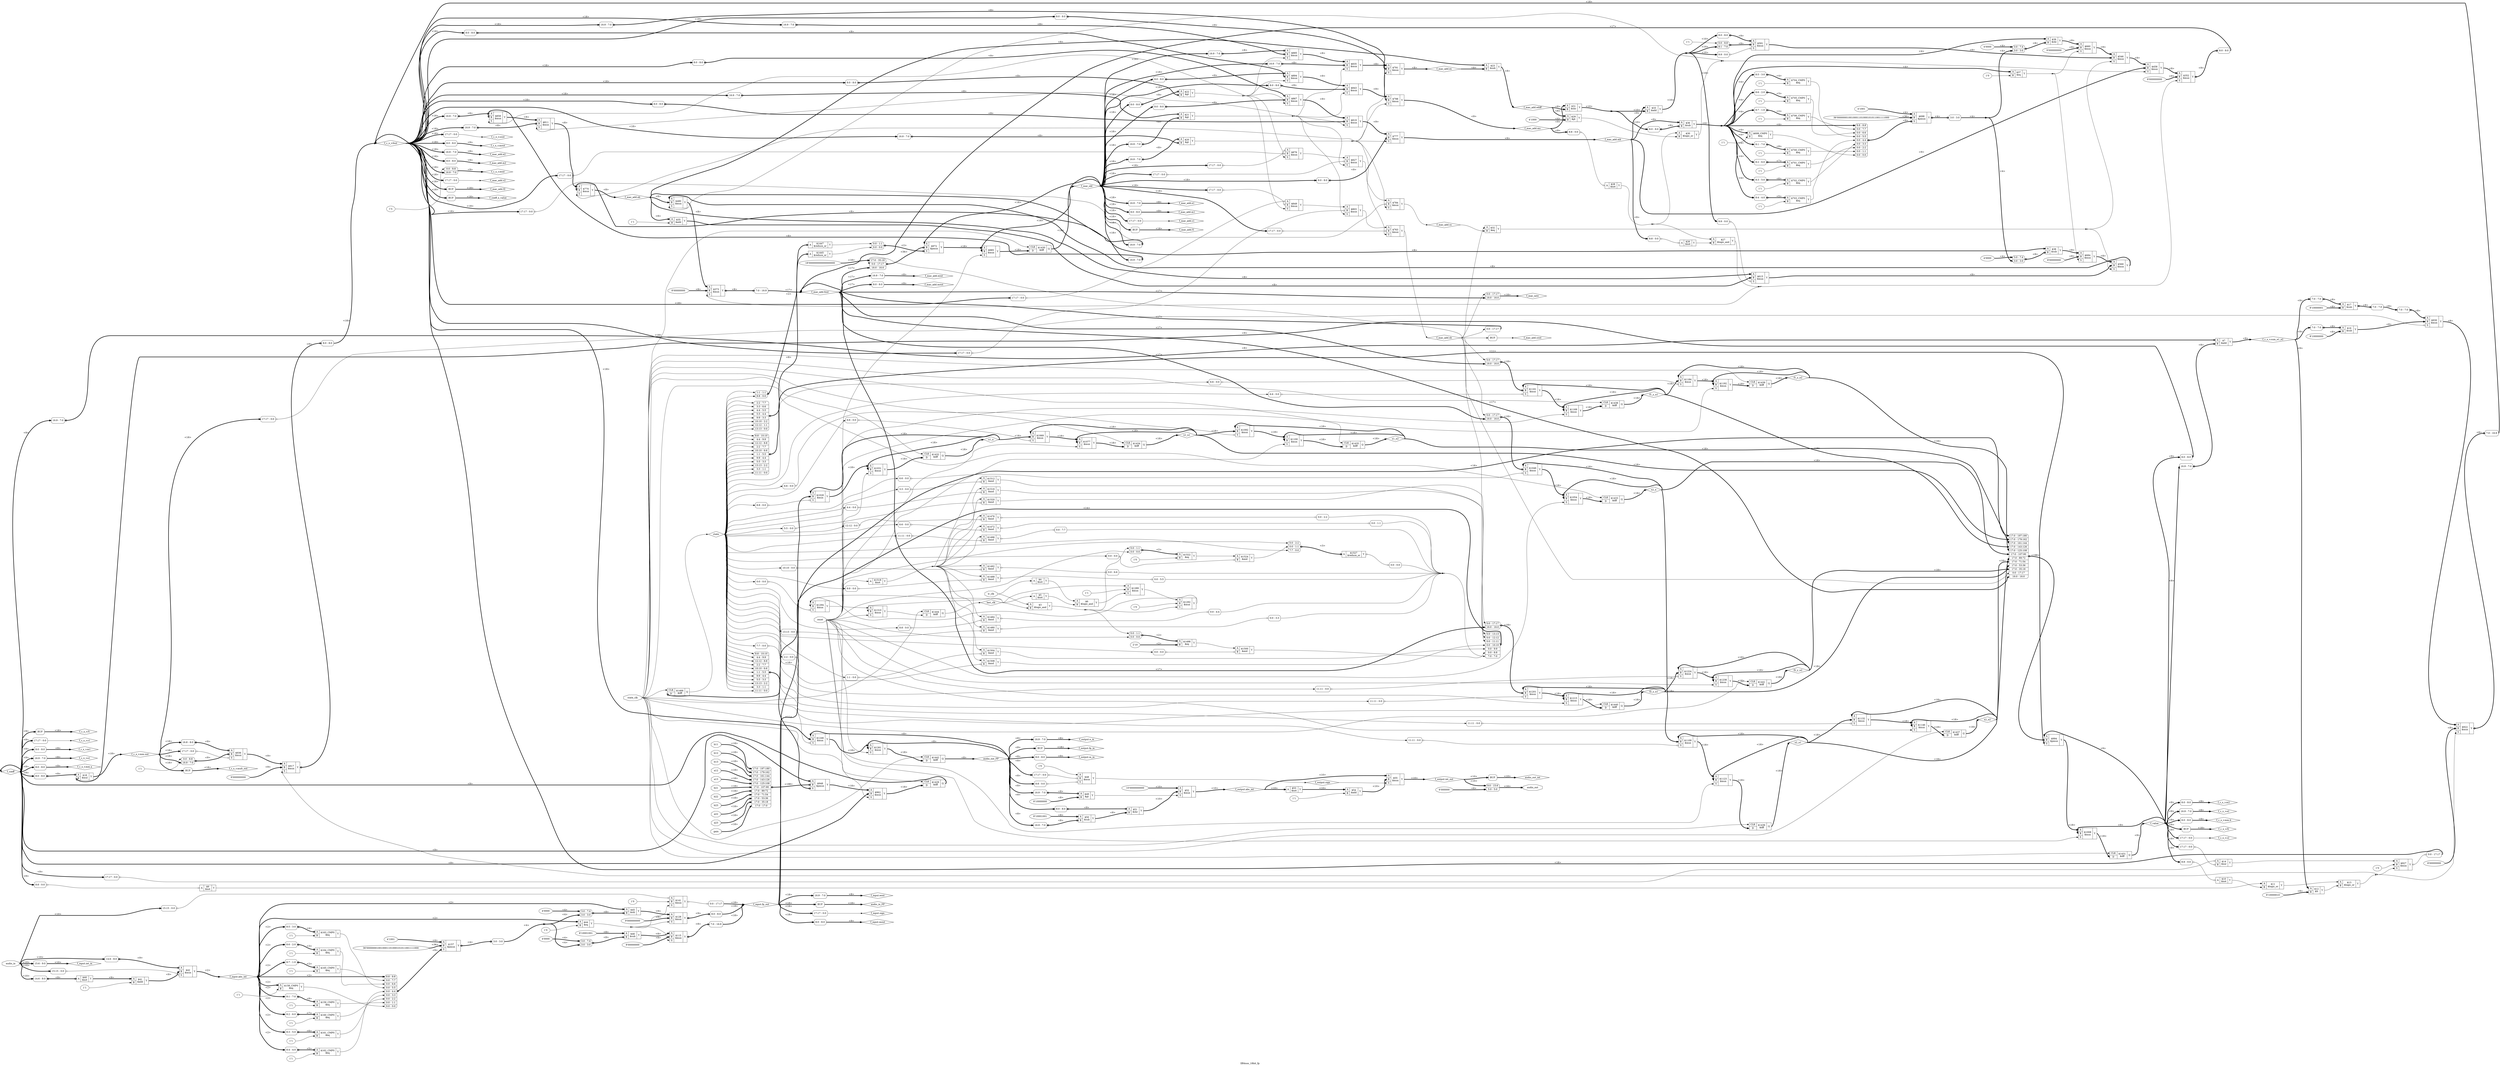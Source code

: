 digraph "IIR4sos_18bit_fp" {
label="IIR4sos_18bit_fp";
rankdir="LR";
remincross=true;
n29 [ shape=diamond, label="f_c_x_v.f1", color="black", fontcolor="black" ];
n30 [ shape=diamond, label="f_c_x_v.f2", color="black", fontcolor="black" ];
n31 [ shape=diamond, label="f_c_x_v.fout", color="black", fontcolor="black" ];
n32 [ shape=diamond, label="f_c_x_v.sout", color="black", fontcolor="black" ];
n33 [ shape=diamond, label="f_c_x_v.mout", color="black", fontcolor="black" ];
n34 [ shape=diamond, label="f_c_x_v.eout", color="black", fontcolor="black" ];
n35 [ shape=diamond, label="f_c_x_v.s1", color="black", fontcolor="black" ];
n36 [ shape=diamond, label="f_c_x_v.s2", color="black", fontcolor="black" ];
n37 [ shape=diamond, label="f_c_x_v.m1", color="black", fontcolor="black" ];
n38 [ shape=diamond, label="f_c_x_v.m2", color="black", fontcolor="black" ];
n40 [ shape=diamond, label="f_c_x_v.e1", color="black", fontcolor="black" ];
n41 [ shape=diamond, label="f_c_x_v.sum_e1_e2", color="black", fontcolor="black" ];
n42 [ shape=diamond, label="f_c_x_v.mult_out", color="black", fontcolor="black" ];
n43 [ shape=diamond, label="f_c_x_v.e2", color="black", fontcolor="black" ];
n53 [ shape=diamond, label="f_output.int_out", color="black", fontcolor="black" ];
n55 [ shape=diamond, label="f_output.fp_in", color="black", fontcolor="black" ];
n56 [ shape=diamond, label="f_output.abs_int", color="black", fontcolor="black" ];
n57 [ shape=diamond, label="f_output.sign", color="black", fontcolor="black" ];
n58 [ shape=diamond, label="f_output.m_in", color="black", fontcolor="black" ];
n59 [ shape=diamond, label="f_output.e_in", color="black", fontcolor="black" ];
n65 [ shape=diamond, label="f_input.int_in", color="black", fontcolor="black" ];
n67 [ shape=diamond, label="f_input.fp_out", color="black", fontcolor="black" ];
n69 [ shape=diamond, label="f_input.sign", color="black", fontcolor="black" ];
n70 [ shape=diamond, label="f_input.mout", color="black", fontcolor="black" ];
n71 [ shape=diamond, label="f_input.eout", color="black", fontcolor="black" ];
n73 [ shape=diamond, label="f_input.abs_int", color="black", fontcolor="black" ];
n110 [ shape=diamond, label="f_mac_add.es", color="black", fontcolor="black" ];
n111 [ shape=diamond, label="f_mac_add.eb", color="black", fontcolor="black" ];
n112 [ shape=diamond, label="f_mac_add.ediff", color="black", fontcolor="black" ];
n113 [ shape=diamond, label="f_mac_add.e2", color="black", fontcolor="black" ];
n114 [ shape=diamond, label="f_mac_add.e1", color="black", fontcolor="black" ];
n115 [ shape=diamond, label="f_mac_add.ms", color="black", fontcolor="black" ];
n116 [ shape=diamond, label="f_mac_add.mb", color="black", fontcolor="black" ];
n117 [ shape=diamond, label="f_mac_add.m2", color="black", fontcolor="black" ];
n118 [ shape=diamond, label="f_mac_add.m1", color="black", fontcolor="black" ];
n120 [ shape=diamond, label="state", color="black", fontcolor="black" ];
n130 [ shape=diamond, label="f_mac_add.ss", color="black", fontcolor="black" ];
n132 [ shape=diamond, label="f_mac_add.sb", color="black", fontcolor="black" ];
n139 [ shape=diamond, label="f_mac_add.s2", color="black", fontcolor="black" ];
n140 [ shape=diamond, label="f_mac_add.s1", color="black", fontcolor="black" ];
n143 [ shape=diamond, label="f_mac_add.eout", color="black", fontcolor="black" ];
n144 [ shape=diamond, label="f_mac_add.mout", color="black", fontcolor="black" ];
n145 [ shape=diamond, label="f_mac_add.sout", color="black", fontcolor="black" ];
n146 [ shape=diamond, label="f_mac_add.fout", color="black", fontcolor="black" ];
n147 [ shape=diamond, label="f_mac_add.f2", color="black", fontcolor="black" ];
n148 [ shape=diamond, label="f_mac_add.f1", color="black", fontcolor="black" ];
n149 [ shape=diamond, label="f_c_x_v.mm.b", color="black", fontcolor="black" ];
n151 [ shape=diamond, label="f_c_x_v.mm.a", color="black", fontcolor="black" ];
n158 [ shape=diamond, label="f_c_x_v.mm.out", color="black", fontcolor="black" ];
n173 [ shape=diamond, label="last_clk", color="black", fontcolor="black" ];
n175 [ shape=diamond, label="audio_in_FP", color="black", fontcolor="black" ];
n176 [ shape=diamond, label="audio_out_FP", color="black", fontcolor="black" ];
n177 [ shape=diamond, label="audio_out_int", color="black", fontcolor="black" ];
n178 [ shape=diamond, label="f2_y_n2", color="black", fontcolor="black" ];
n179 [ shape=diamond, label="f2_y_n1", color="black", fontcolor="black" ];
n180 [ shape=diamond, label="f1_y_n2", color="black", fontcolor="black" ];
n181 [ shape=diamond, label="f1_y_n1", color="black", fontcolor="black" ];
n182 [ shape=diamond, label="x2_n2", color="black", fontcolor="black" ];
n183 [ shape=diamond, label="x2_n1", color="black", fontcolor="black" ];
n184 [ shape=diamond, label="x1_n2", color="black", fontcolor="black" ];
n185 [ shape=diamond, label="x1_n1", color="black", fontcolor="black" ];
n186 [ shape=diamond, label="x2_n", color="black", fontcolor="black" ];
n187 [ shape=diamond, label="x1_n", color="black", fontcolor="black" ];
n188 [ shape=diamond, label="f_value", color="black", fontcolor="black" ];
n189 [ shape=diamond, label="f_mac_old", color="black", fontcolor="black" ];
n190 [ shape=diamond, label="f_coeff", color="black", fontcolor="black" ];
n191 [ shape=diamond, label="f_coeff_x_value", color="black", fontcolor="black" ];
n192 [ shape=diamond, label="f_mac_new", color="black", fontcolor="black" ];
n193 [ shape=octagon, label="reset", color="black", fontcolor="black" ];
n194 [ shape=octagon, label="lr_clk", color="black", fontcolor="black" ];
n195 [ shape=octagon, label="state_clk", color="black", fontcolor="black" ];
n196 [ shape=octagon, label="gain", color="black", fontcolor="black" ];
n197 [ shape=octagon, label="a23", color="black", fontcolor="black" ];
n198 [ shape=octagon, label="a22", color="black", fontcolor="black" ];
n199 [ shape=octagon, label="b23", color="black", fontcolor="black" ];
n200 [ shape=octagon, label="b22", color="black", fontcolor="black" ];
n201 [ shape=octagon, label="b21", color="black", fontcolor="black" ];
n202 [ shape=octagon, label="a13", color="black", fontcolor="black" ];
n203 [ shape=octagon, label="a12", color="black", fontcolor="black" ];
n204 [ shape=octagon, label="b13", color="black", fontcolor="black" ];
n205 [ shape=octagon, label="b12", color="black", fontcolor="black" ];
n206 [ shape=octagon, label="b11", color="black", fontcolor="black" ];
n207 [ shape=octagon, label="audio_in", color="black", fontcolor="black" ];
n208 [ shape=octagon, label="audio_out", color="black", fontcolor="black" ];
v0 [ label="1'1" ];
c212 [ shape=record, label="{{<p209> A|<p210> B}|$706_CMP0\n$eq|{<p211> Y}}" ];
x1 [ shape=record, style=rounded, label="<s0> 8:7 - 1:0 " ];
x1:e -> c212:p209:w [arrowhead=odiamond, arrowtail=odiamond, dir=both, color="black", style="setlinewidth(3)", label="<2>"];
c213 [ shape=record, label="{{<p209> A|<p210> B}|$36\n$sub|{<p211> Y}}" ];
x2 [ shape=record, style=rounded, label="<s0> 8:0 - 8:0 " ];
x2:e -> c213:p210:w [arrowhead=odiamond, arrowtail=odiamond, dir=both, color="black", style="setlinewidth(3)", label="<9>"];
c215 [ shape=record, label="{{<p209> A|<p210> B|<p214> S}|$858\n$mux|{<p211> Y}}" ];
x3 [ shape=record, style=rounded, label="<s0> 16:9 - 7:0 " ];
x3:e -> c215:p210:w [arrowhead=odiamond, arrowtail=odiamond, dir=both, color="black", style="setlinewidth(3)", label="<8>"];
x4 [ shape=record, style=rounded, label="<s0> 16:9 - 7:0 " ];
x4:e -> c215:p209:w [arrowhead=odiamond, arrowtail=odiamond, dir=both, color="black", style="setlinewidth(3)", label="<8>"];
v6 [ label="9'000000000" ];
c216 [ shape=record, label="{{<p209> A|<p210> B|<p214> S}|$352\n$mux|{<p211> Y}}" ];
x5 [ shape=record, style=rounded, label="<s0> 8:0 - 8:0 " ];
c216:p211:e -> x5:w [arrowhead=odiamond, arrowtail=odiamond, dir=both, color="black", style="setlinewidth(3)", label="<9>"];
v8 [ label="8'00000000" ];
c217 [ shape=record, label="{{<p209> A|<p210> B|<p214> S}|$373\n$mux|{<p211> Y}}" ];
x7 [ shape=record, style=rounded, label="<s0> 7:0 - 16:9 " ];
c217:p211:e -> x7:w [arrowhead=odiamond, arrowtail=odiamond, dir=both, color="black", style="setlinewidth(3)", label="<8>"];
v9 [ label="1'1" ];
c218 [ shape=record, label="{{<p209> A|<p210> B}|$702_CMP0\n$eq|{<p211> Y}}" ];
x10 [ shape=record, style=rounded, label="<s0> 8:3 - 5:0 " ];
x10:e -> c218:p209:w [arrowhead=odiamond, arrowtail=odiamond, dir=both, color="black", style="setlinewidth(3)", label="<6>"];
v11 [ label="1'1" ];
c219 [ shape=record, label="{{<p209> A|<p210> B}|$701_CMP0\n$eq|{<p211> Y}}" ];
x12 [ shape=record, style=rounded, label="<s0> 8:2 - 6:0 " ];
x12:e -> c219:p209:w [arrowhead=odiamond, arrowtail=odiamond, dir=both, color="black", style="setlinewidth(3)", label="<7>"];
v13 [ label="1'0" ];
c220 [ shape=record, label="{{<p209> A|<p210> B}|$37\n$eq|{<p211> Y}}" ];
v14 [ label="1'1" ];
c221 [ shape=record, label="{{<p209> A|<p210> B}|$700_CMP0\n$eq|{<p211> Y}}" ];
x15 [ shape=record, style=rounded, label="<s0> 8:1 - 7:0 " ];
x15:e -> c221:p209:w [arrowhead=odiamond, arrowtail=odiamond, dir=both, color="black", style="setlinewidth(3)", label="<8>"];
c222 [ shape=record, label="{{<p209> A|<p210> B|<p214> S}|$849\n$mux|{<p211> Y}}" ];
x16 [ shape=record, style=rounded, label="<s0> 17:17 - 0:0 " ];
x16:e -> c222:p210:w [arrowhead=odiamond, arrowtail=odiamond, dir=both, color="black", label=""];
x17 [ shape=record, style=rounded, label="<s0> 17:17 - 0:0 " ];
x17:e -> c222:p209:w [arrowhead=odiamond, arrowtail=odiamond, dir=both, color="black", label=""];
v20 [ label="36'000000010010001101000101011001111000" ];
v21 [ label="4'1001" ];
c223 [ shape=record, label="{{<p209> A|<p210> B|<p214> S}|$698\n$pmux|{<p211> Y}}" ];
x18 [ shape=record, style=rounded, label="<s0> 3:0 - 3:0 " ];
c223:p211:e -> x18:w [arrowhead=odiamond, arrowtail=odiamond, dir=both, color="black", style="setlinewidth(3)", label="<4>"];
x19 [ shape=record, style=rounded, label="<s8> 8:8 - 8:8 |<s7> 0:0 - 7:7 |<s6> 0:0 - 6:6 |<s5> 0:0 - 5:5 |<s4> 0:0 - 4:4 |<s3> 0:0 - 3:3 |<s2> 0:0 - 2:2 |<s1> 0:0 - 1:1 |<s0> 0:0 - 0:0 " ];
x19:e -> c223:p214:w [arrowhead=odiamond, arrowtail=odiamond, dir=both, color="black", style="setlinewidth(3)", label="<9>"];
c224 [ shape=record, label="{{<p209> A|<p210> B|<p214> S}|$458\n$mux|{<p211> Y}}" ];
c225 [ shape=record, label="{{<p209> A|<p210> B|<p214> S}|$784\n$mux|{<p211> Y}}" ];
x22 [ shape=record, style=rounded, label="<s0> 17:17 - 0:0 " ];
x22:e -> c225:p210:w [arrowhead=odiamond, arrowtail=odiamond, dir=both, color="black", label=""];
c226 [ shape=record, label="{{<p209> A|<p210> B|<p214> S}|$480\n$mux|{<p211> Y}}" ];
c227 [ shape=record, label="{{<p209> A|<p210> B|<p214> S}|$835\n$mux|{<p211> Y}}" ];
x23 [ shape=record, style=rounded, label="<s0> 16:9 - 7:0 " ];
x23:e -> c227:p210:w [arrowhead=odiamond, arrowtail=odiamond, dir=both, color="black", style="setlinewidth(3)", label="<8>"];
v25 [ label="4'0000" ];
c228 [ shape=record, label="{{<p209> A|<p210> B}|$38\n$sub|{<p211> Y}}" ];
x24 [ shape=record, style=rounded, label="<s1> 3:0 - 7:4 |<s0> 3:0 - 3:0 " ];
x24:e -> c228:p210:w [arrowhead=odiamond, arrowtail=odiamond, dir=both, color="black", style="setlinewidth(3)", label="<8>"];
c229 [ shape=record, label="{{<p209> A|<p210> B|<p214> S}|$894\n$mux|{<p211> Y}}" ];
x26 [ shape=record, style=rounded, label="<s0> 8:0 - 8:0 " ];
x26:e -> c229:p210:w [arrowhead=odiamond, arrowtail=odiamond, dir=both, color="black", style="setlinewidth(3)", label="<9>"];
x27 [ shape=record, style=rounded, label="<s0> 8:0 - 8:0 " ];
x27:e -> c229:p209:w [arrowhead=odiamond, arrowtail=odiamond, dir=both, color="black", style="setlinewidth(3)", label="<9>"];
v29 [ label="4'0000" ];
c230 [ shape=record, label="{{<p209> A|<p210> B}|$39\n$shl|{<p211> Y}}" ];
x28 [ shape=record, style=rounded, label="<s1> 3:0 - 7:4 |<s0> 3:0 - 3:0 " ];
x28:e -> c230:p210:w [arrowhead=odiamond, arrowtail=odiamond, dir=both, color="black", style="setlinewidth(3)", label="<8>"];
c231 [ shape=record, label="{{<p209> A|<p210> B|<p214> S}|$843\n$mux|{<p211> Y}}" ];
x30 [ shape=record, style=rounded, label="<s0> 8:0 - 8:0 " ];
x30:e -> c231:p210:w [arrowhead=odiamond, arrowtail=odiamond, dir=both, color="black", style="setlinewidth(3)", label="<9>"];
c232 [ shape=record, label="{{<p209> A|<p210> B|<p214> S}|$827\n$mux|{<p211> Y}}" ];
x31 [ shape=record, style=rounded, label="<s0> 17:17 - 0:0 " ];
x31:e -> c232:p210:w [arrowhead=odiamond, arrowtail=odiamond, dir=both, color="black", label=""];
v32 [ label="1'1" ];
c233 [ shape=record, label="{{<p209> A|<p210> B}|$705_CMP0\n$eq|{<p211> Y}}" ];
x33 [ shape=record, style=rounded, label="<s0> 8:6 - 2:0 " ];
x33:e -> c233:p209:w [arrowhead=odiamond, arrowtail=odiamond, dir=both, color="black", style="setlinewidth(3)", label="<3>"];
c234 [ shape=record, label="{{<p209> A|<p210> B|<p214> S}|$546\n$mux|{<p211> Y}}" ];
c235 [ shape=record, label="{{<p209> A|<p210> B|<p214> S}|$763\n$mux|{<p211> Y}}" ];
x34 [ shape=record, style=rounded, label="<s0> 17:17 - 0:0 " ];
x34:e -> c235:p210:w [arrowhead=odiamond, arrowtail=odiamond, dir=both, color="black", label=""];
c236 [ shape=record, label="{{<p209> A|<p210> B|<p214> S}|$819\n$mux|{<p211> Y}}" ];
x35 [ shape=record, style=rounded, label="<s0> 8:0 - 8:0 " ];
x35:e -> c236:p210:w [arrowhead=odiamond, arrowtail=odiamond, dir=both, color="black", style="setlinewidth(3)", label="<9>"];
c237 [ shape=record, label="{{<p209> A|<p210> B|<p214> S}|$569\n$mux|{<p211> Y}}" ];
v36 [ label="8'00000000" ];
c238 [ shape=record, label="{{<p209> A|<p210> B|<p214> S}|$684\n$mux|{<p211> Y}}" ];
c239 [ shape=record, label="{{<p209> A|<p210> B|<p214> S}|$885\n$mux|{<p211> Y}}" ];
x37 [ shape=record, style=rounded, label="<s0> 16:9 - 7:0 " ];
x37:e -> c239:p210:w [arrowhead=odiamond, arrowtail=odiamond, dir=both, color="black", style="setlinewidth(3)", label="<8>"];
x38 [ shape=record, style=rounded, label="<s0> 16:9 - 7:0 " ];
x38:e -> c239:p209:w [arrowhead=odiamond, arrowtail=odiamond, dir=both, color="black", style="setlinewidth(3)", label="<8>"];
v41 [ label="1'1" ];
c240 [ shape=record, label="{{<p209> A|<p210> B|<p214> S}|$591\n$mux|{<p211> Y}}" ];
x39 [ shape=record, style=rounded, label="<s0> 9:9 - 0:0 " ];
x39:e -> c240:p214:w [arrowhead=odiamond, arrowtail=odiamond, dir=both, color="black", label=""];
x40 [ shape=record, style=rounded, label="<s1> 0:0 - 8:8 |<s0> 8:1 - 7:0 " ];
x40:e -> c240:p210:w [arrowhead=odiamond, arrowtail=odiamond, dir=both, color="black", style="setlinewidth(3)", label="<9>"];
x42 [ shape=record, style=rounded, label="<s0> 8:0 - 8:0 " ];
x42:e -> c240:p209:w [arrowhead=odiamond, arrowtail=odiamond, dir=both, color="black", style="setlinewidth(3)", label="<9>"];
c241 [ shape=record, label="{{<p209> A|<p210> B|<p214> S}|$811\n$mux|{<p211> Y}}" ];
x43 [ shape=record, style=rounded, label="<s0> 16:9 - 7:0 " ];
x43:e -> c241:p210:w [arrowhead=odiamond, arrowtail=odiamond, dir=both, color="black", style="setlinewidth(3)", label="<8>"];
c242 [ shape=record, label="{{<p209> A|<p210> B|<p214> S}|$876\n$mux|{<p211> Y}}" ];
x44 [ shape=record, style=rounded, label="<s0> 17:17 - 0:0 " ];
x44:e -> c242:p210:w [arrowhead=odiamond, arrowtail=odiamond, dir=both, color="black", label=""];
x45 [ shape=record, style=rounded, label="<s0> 17:17 - 0:0 " ];
x45:e -> c242:p209:w [arrowhead=odiamond, arrowtail=odiamond, dir=both, color="black", label=""];
c243 [ shape=record, label="{{<p209> A|<p210> B|<p214> S}|$770\n$mux|{<p211> Y}}" ];
x46 [ shape=record, style=rounded, label="<s0> 16:9 - 7:0 " ];
x46:e -> c243:p210:w [arrowhead=odiamond, arrowtail=odiamond, dir=both, color="black", style="setlinewidth(3)", label="<8>"];
c244 [ shape=record, label="{{<p209> A|<p210> B|<p214> S}|$615\n$mux|{<p211> Y}}" ];
x47 [ shape=record, style=rounded, label="<s0> 9:9 - 0:0 " ];
x47:e -> c244:p214:w [arrowhead=odiamond, arrowtail=odiamond, dir=both, color="black", label=""];
c245 [ shape=record, label="{{<p209> A|<p210> B|<p214> S}|$803\n$mux|{<p211> Y}}" ];
x48 [ shape=record, style=rounded, label="<s0> 17:17 - 0:0 " ];
x48:e -> c245:p210:w [arrowhead=odiamond, arrowtail=odiamond, dir=both, color="black", label=""];
c246 [ shape=record, label="{{<p209> A|<p210> B|<p214> S}|$798\n$mux|{<p211> Y}}" ];
x49 [ shape=record, style=rounded, label="<s0> 8:0 - 8:0 " ];
x49:e -> c246:p210:w [arrowhead=odiamond, arrowtail=odiamond, dir=both, color="black", style="setlinewidth(3)", label="<9>"];
v50 [ label="1'1" ];
c247 [ shape=record, label="{{<p209> A|<p210> B}|$699_CMP0\n$eq|{<p211> Y}}" ];
v51 [ label="1'1" ];
c248 [ shape=record, label="{{<p209> A|<p210> B}|$703_CMP0\n$eq|{<p211> Y}}" ];
x52 [ shape=record, style=rounded, label="<s0> 8:4 - 4:0 " ];
x52:e -> c248:p209:w [arrowhead=odiamond, arrowtail=odiamond, dir=both, color="black", style="setlinewidth(3)", label="<5>"];
c249 [ shape=record, label="{{<p209> A|<p210> B|<p214> S}|$791\n$mux|{<p211> Y}}" ];
x53 [ shape=record, style=rounded, label="<s0> 16:9 - 7:0 " ];
x53:e -> c249:p210:w [arrowhead=odiamond, arrowtail=odiamond, dir=both, color="black", style="setlinewidth(3)", label="<8>"];
v54 [ label="1'1" ];
c250 [ shape=record, label="{{<p209> A|<p210> B}|$704_CMP0\n$eq|{<p211> Y}}" ];
x55 [ shape=record, style=rounded, label="<s0> 8:5 - 3:0 " ];
x55:e -> c250:p209:w [arrowhead=odiamond, arrowtail=odiamond, dir=both, color="black", style="setlinewidth(3)", label="<4>"];
c251 [ shape=record, label="{{<p209> A|<p210> B|<p214> S}|$777\n$mux|{<p211> Y}}" ];
x56 [ shape=record, style=rounded, label="<s0> 8:0 - 8:0 " ];
x56:e -> c251:p210:w [arrowhead=odiamond, arrowtail=odiamond, dir=both, color="black", style="setlinewidth(3)", label="<9>"];
c252 [ shape=record, label="{{<p209> A|<p210> B}|$18\n$mul|{<p211> Y}}" ];
x57 [ shape=record, style=rounded, label="<s0> 8:0 - 8:0 " ];
x57:e -> c252:p210:w [arrowhead=odiamond, arrowtail=odiamond, dir=both, color="black", style="setlinewidth(3)", label="<9>"];
x58 [ shape=record, style=rounded, label="<s0> 8:0 - 8:0 " ];
x58:e -> c252:p209:w [arrowhead=odiamond, arrowtail=odiamond, dir=both, color="black", style="setlinewidth(3)", label="<9>"];
c253 [ shape=record, label="{{<p209> A}|$9\n$not|{<p211> Y}}" ];
x59 [ shape=record, style=rounded, label="<s0> 8:8 - 0:0 " ];
x59:e -> c253:p209:w [arrowhead=odiamond, arrowtail=odiamond, dir=both, color="black", label=""];
c254 [ shape=record, label="{{<p209> A}|$10\n$not|{<p211> Y}}" ];
x60 [ shape=record, style=rounded, label="<s0> 8:8 - 0:0 " ];
x60:e -> c254:p209:w [arrowhead=odiamond, arrowtail=odiamond, dir=both, color="black", label=""];
c255 [ shape=record, label="{{<p209> A|<p210> B}|$11\n$logic_or|{<p211> Y}}" ];
v61 [ label="8'10000010" ];
c256 [ shape=record, label="{{<p209> A|<p210> B}|$12\n$lt|{<p211> Y}}" ];
c257 [ shape=record, label="{{<p209> A|<p210> B}|$13\n$logic_or|{<p211> Y}}" ];
c258 [ shape=record, label="{{<p209> A|<p210> B}|$14\n$xor|{<p211> Y}}" ];
x62 [ shape=record, style=rounded, label="<s0> 17:17 - 0:0 " ];
x62:e -> c258:p210:w [arrowhead=odiamond, arrowtail=odiamond, dir=both, color="black", label=""];
x63 [ shape=record, style=rounded, label="<s0> 17:17 - 0:0 " ];
x63:e -> c258:p209:w [arrowhead=odiamond, arrowtail=odiamond, dir=both, color="black", label=""];
v66 [ label="1'1" ];
c259 [ shape=record, label="{{<p209> A|<p210> B|<p214> S}|$936\n$mux|{<p211> Y}}" ];
x64 [ shape=record, style=rounded, label="<s0> 17:17 - 0:0 " ];
x64:e -> c259:p214:w [arrowhead=odiamond, arrowtail=odiamond, dir=both, color="black", label=""];
x65 [ shape=record, style=rounded, label="<s1> 0:0 - 8:8 |<s0> 16:9 - 7:0 " ];
x65:e -> c259:p210:w [arrowhead=odiamond, arrowtail=odiamond, dir=both, color="black", style="setlinewidth(3)", label="<9>"];
x67 [ shape=record, style=rounded, label="<s0> 16:8 - 8:0 " ];
x67:e -> c259:p209:w [arrowhead=odiamond, arrowtail=odiamond, dir=both, color="black", style="setlinewidth(3)", label="<9>"];
v68 [ label="8'10000000" ];
c260 [ shape=record, label="{{<p209> A|<p210> B}|$16\n$sub|{<p211> Y}}" ];
x69 [ shape=record, style=rounded, label="<s0> 7:0 - 7:0 " ];
x69:e -> c260:p209:w [arrowhead=odiamond, arrowtail=odiamond, dir=both, color="black", style="setlinewidth(3)", label="<8>"];
v71 [ label="8'10000001" ];
c261 [ shape=record, label="{{<p209> A|<p210> B}|$17\n$sub|{<p211> Y}}" ];
x70 [ shape=record, style=rounded, label="<s0> 7:0 - 7:0 " ];
c261:p211:e -> x70:w [arrowhead=odiamond, arrowtail=odiamond, dir=both, color="black", style="setlinewidth(3)", label="<8>"];
x72 [ shape=record, style=rounded, label="<s0> 7:0 - 7:0 " ];
x72:e -> c261:p209:w [arrowhead=odiamond, arrowtail=odiamond, dir=both, color="black", style="setlinewidth(3)", label="<8>"];
v74 [ label="9'000000000" ];
c262 [ shape=record, label="{{<p209> A|<p210> B|<p214> S}|$917\n$mux|{<p211> Y}}" ];
x73 [ shape=record, style=rounded, label="<s0> 8:0 - 8:0 " ];
c262:p211:e -> x73:w [arrowhead=odiamond, arrowtail=odiamond, dir=both, color="black", style="setlinewidth(3)", label="<9>"];
v76 [ label="8'00000000" ];
c263 [ shape=record, label="{{<p209> A|<p210> B|<p214> S}|$922\n$mux|{<p211> Y}}" ];
x75 [ shape=record, style=rounded, label="<s0> 7:0 - 16:9 " ];
c263:p211:e -> x75:w [arrowhead=odiamond, arrowtail=odiamond, dir=both, color="black", style="setlinewidth(3)", label="<8>"];
v78 [ label="1'0" ];
c264 [ shape=record, label="{{<p209> A|<p210> B|<p214> S}|$927\n$mux|{<p211> Y}}" ];
x77 [ shape=record, style=rounded, label="<s0> 0:0 - 17:17 " ];
c264:p211:e -> x77:w [arrowhead=odiamond, arrowtail=odiamond, dir=both, color="black", label=""];
c265 [ shape=record, label="{{<p209> A|<p210> B|<p214> S}|$930\n$mux|{<p211> Y}}" ];
x79 [ shape=record, style=rounded, label="<s0> 17:17 - 0:0 " ];
x79:e -> c265:p214:w [arrowhead=odiamond, arrowtail=odiamond, dir=both, color="black", label=""];
x80 [ shape=record, style=rounded, label="<s0> 7:0 - 7:0 " ];
x80:e -> c265:p209:w [arrowhead=odiamond, arrowtail=odiamond, dir=both, color="black", style="setlinewidth(3)", label="<8>"];
v81 [ label="8'10000000" ];
c266 [ shape=record, label="{{<p209> A|<p210> B}|$49\n$gt|{<p211> Y}}" ];
x82 [ shape=record, style=rounded, label="<s0> 16:9 - 7:0 " ];
x82:e -> c266:p209:w [arrowhead=odiamond, arrowtail=odiamond, dir=both, color="black", style="setlinewidth(3)", label="<8>"];
v84 [ label="8'10001001" ];
c267 [ shape=record, label="{{<p209> A|<p210> B}|$50\n$sub|{<p211> Y}}" ];
x83 [ shape=record, style=rounded, label="<s0> 16:9 - 7:0 " ];
x83:e -> c267:p210:w [arrowhead=odiamond, arrowtail=odiamond, dir=both, color="black", style="setlinewidth(3)", label="<8>"];
c268 [ shape=record, label="{{<p209> A|<p210> B}|$51\n$shr|{<p211> Y}}" ];
x85 [ shape=record, style=rounded, label="<s0> 8:0 - 8:0 " ];
x85:e -> c268:p209:w [arrowhead=odiamond, arrowtail=odiamond, dir=both, color="black", style="setlinewidth(3)", label="<9>"];
v86 [ label="10'0000000000" ];
c269 [ shape=record, label="{{<p209> A|<p210> B|<p214> S}|$52\n$mux|{<p211> Y}}" ];
c270 [ shape=record, label="{{<p209> A}|$53\n$not|{<p211> Y}}" ];
v87 [ label="1'1" ];
c271 [ shape=record, label="{{<p209> A|<p210> B}|$54\n$add|{<p211> Y}}" ];
c272 [ shape=record, label="{{<p209> A|<p210> B|<p214> S}|$55\n$mux|{<p211> Y}}" ];
v88 [ label="1'1" ];
c273 [ shape=record, label="{{<p209> A|<p210> B}|$41\n$add|{<p211> Y}}" ];
c274 [ shape=record, label="{{<p209> A|<p210> B|<p214> S}|$42\n$mux|{<p211> Y}}" ];
x89 [ shape=record, style=rounded, label="<s0> 15:15 - 0:0 " ];
x89:e -> c274:p214:w [arrowhead=odiamond, arrowtail=odiamond, dir=both, color="black", label=""];
x90 [ shape=record, style=rounded, label="<s0> 14:6 - 8:0 " ];
x90:e -> c274:p209:w [arrowhead=odiamond, arrowtail=odiamond, dir=both, color="black", style="setlinewidth(3)", label="<9>"];
v91 [ label="1'0" ];
c275 [ shape=record, label="{{<p209> A|<p210> B}|$44\n$eq|{<p211> Y}}" ];
v93 [ label="4'0000" ];
c276 [ shape=record, label="{{<p209> A|<p210> B}|$45\n$shl|{<p211> Y}}" ];
x92 [ shape=record, style=rounded, label="<s1> 3:0 - 7:4 |<s0> 3:0 - 3:0 " ];
x92:e -> c276:p210:w [arrowhead=odiamond, arrowtail=odiamond, dir=both, color="black", style="setlinewidth(3)", label="<8>"];
v95 [ label="4'0000" ];
v96 [ label="8'10001001" ];
c277 [ shape=record, label="{{<p209> A|<p210> B}|$46\n$sub|{<p211> Y}}" ];
x94 [ shape=record, style=rounded, label="<s1> 3:0 - 7:4 |<s0> 3:0 - 3:0 " ];
x94:e -> c277:p210:w [arrowhead=odiamond, arrowtail=odiamond, dir=both, color="black", style="setlinewidth(3)", label="<8>"];
v97 [ label="9'000000000" ];
c278 [ shape=record, label="{{<p209> A|<p210> B|<p214> S}|$660\n$mux|{<p211> Y}}" ];
v99 [ label="8'00000000" ];
c279 [ shape=record, label="{{<p209> A|<p210> B|<p214> S}|$115\n$mux|{<p211> Y}}" ];
x98 [ shape=record, style=rounded, label="<s0> 7:0 - 16:9 " ];
c279:p211:e -> x98:w [arrowhead=odiamond, arrowtail=odiamond, dir=both, color="black", style="setlinewidth(3)", label="<8>"];
v101 [ label="9'000000000" ];
c280 [ shape=record, label="{{<p209> A|<p210> B|<p214> S}|$128\n$mux|{<p211> Y}}" ];
x100 [ shape=record, style=rounded, label="<s0> 8:0 - 8:0 " ];
c280:p211:e -> x100:w [arrowhead=odiamond, arrowtail=odiamond, dir=both, color="black", style="setlinewidth(3)", label="<9>"];
v103 [ label="1'0" ];
c281 [ shape=record, label="{{<p209> A|<p210> B|<p214> S}|$141\n$mux|{<p211> Y}}" ];
x102 [ shape=record, style=rounded, label="<s0> 0:0 - 17:17 " ];
c281:p211:e -> x102:w [arrowhead=odiamond, arrowtail=odiamond, dir=both, color="black", label=""];
x104 [ shape=record, style=rounded, label="<s0> 15:15 - 0:0 " ];
x104:e -> c281:p209:w [arrowhead=odiamond, arrowtail=odiamond, dir=both, color="black", label=""];
v105 [ label="1'1" ];
c282 [ shape=record, label="{{<p209> A|<p210> B}|$35\n$add|{<p211> Y}}" ];
v106 [ label="1'1" ];
c283 [ shape=record, label="{{<p209> A|<p210> B}|$158_CMP0\n$eq|{<p211> Y}}" ];
v109 [ label="36'000000010010001101000101011001111000" ];
v110 [ label="4'1001" ];
c284 [ shape=record, label="{{<p209> A|<p210> B|<p214> S}|$157\n$pmux|{<p211> Y}}" ];
x107 [ shape=record, style=rounded, label="<s0> 3:0 - 3:0 " ];
c284:p211:e -> x107:w [arrowhead=odiamond, arrowtail=odiamond, dir=both, color="black", style="setlinewidth(3)", label="<4>"];
x108 [ shape=record, style=rounded, label="<s8> 8:8 - 8:8 |<s7> 0:0 - 7:7 |<s6> 0:0 - 6:6 |<s5> 0:0 - 5:5 |<s4> 0:0 - 4:4 |<s3> 0:0 - 3:3 |<s2> 0:0 - 2:2 |<s1> 0:0 - 1:1 |<s0> 0:0 - 0:0 " ];
x108:e -> c284:p214:w [arrowhead=odiamond, arrowtail=odiamond, dir=both, color="black", style="setlinewidth(3)", label="<9>"];
v111 [ label="1'1" ];
c285 [ shape=record, label="{{<p209> A|<p210> B}|$159_CMP0\n$eq|{<p211> Y}}" ];
x112 [ shape=record, style=rounded, label="<s0> 8:1 - 7:0 " ];
x112:e -> c285:p209:w [arrowhead=odiamond, arrowtail=odiamond, dir=both, color="black", style="setlinewidth(3)", label="<8>"];
v113 [ label="1'1" ];
c286 [ shape=record, label="{{<p209> A|<p210> B}|$160_CMP0\n$eq|{<p211> Y}}" ];
x114 [ shape=record, style=rounded, label="<s0> 8:2 - 6:0 " ];
x114:e -> c286:p209:w [arrowhead=odiamond, arrowtail=odiamond, dir=both, color="black", style="setlinewidth(3)", label="<7>"];
v115 [ label="1'1" ];
c287 [ shape=record, label="{{<p209> A|<p210> B}|$161_CMP0\n$eq|{<p211> Y}}" ];
x116 [ shape=record, style=rounded, label="<s0> 8:3 - 5:0 " ];
x116:e -> c287:p209:w [arrowhead=odiamond, arrowtail=odiamond, dir=both, color="black", style="setlinewidth(3)", label="<6>"];
v117 [ label="1'1" ];
c288 [ shape=record, label="{{<p209> A|<p210> B}|$162_CMP0\n$eq|{<p211> Y}}" ];
x118 [ shape=record, style=rounded, label="<s0> 8:4 - 4:0 " ];
x118:e -> c288:p209:w [arrowhead=odiamond, arrowtail=odiamond, dir=both, color="black", style="setlinewidth(3)", label="<5>"];
v119 [ label="1'1" ];
c289 [ shape=record, label="{{<p209> A|<p210> B}|$163_CMP0\n$eq|{<p211> Y}}" ];
x120 [ shape=record, style=rounded, label="<s0> 8:5 - 3:0 " ];
x120:e -> c289:p209:w [arrowhead=odiamond, arrowtail=odiamond, dir=both, color="black", style="setlinewidth(3)", label="<4>"];
v121 [ label="1'1" ];
c290 [ shape=record, label="{{<p209> A|<p210> B}|$164_CMP0\n$eq|{<p211> Y}}" ];
x122 [ shape=record, style=rounded, label="<s0> 8:6 - 2:0 " ];
x122:e -> c290:p209:w [arrowhead=odiamond, arrowtail=odiamond, dir=both, color="black", style="setlinewidth(3)", label="<3>"];
v123 [ label="1'1" ];
c291 [ shape=record, label="{{<p209> A|<p210> B}|$165_CMP0\n$eq|{<p211> Y}}" ];
x124 [ shape=record, style=rounded, label="<s0> 8:7 - 1:0 " ];
x124:e -> c291:p209:w [arrowhead=odiamond, arrowtail=odiamond, dir=both, color="black", style="setlinewidth(3)", label="<2>"];
c292 [ shape=record, label="{{<p209> A|<p210> B}|$21\n$gt|{<p211> Y}}" ];
x125 [ shape=record, style=rounded, label="<s0> 16:9 - 7:0 " ];
x125:e -> c292:p210:w [arrowhead=odiamond, arrowtail=odiamond, dir=both, color="black", style="setlinewidth(3)", label="<8>"];
x126 [ shape=record, style=rounded, label="<s0> 16:9 - 7:0 " ];
x126:e -> c292:p209:w [arrowhead=odiamond, arrowtail=odiamond, dir=both, color="black", style="setlinewidth(3)", label="<8>"];
c293 [ shape=record, label="{{<p209> A|<p210> B}|$1524\n$and|{<p211> Y}}" ];
x127 [ shape=record, style=rounded, label="<s0> 0:0 - 0:0 " ];
x127:e -> c293:p210:w [arrowhead=odiamond, arrowtail=odiamond, dir=both, color="black", label=""];
v128 [ label="1'0" ];
c294 [ shape=record, label="{{<p209> A|<p210> B}|$1522\n$eq|{<p211> Y}}" ];
x129 [ shape=record, style=rounded, label="<s1> 0:0 - 1:1 |<s0> 0:0 - 0:0 " ];
x129:e -> c294:p209:w [arrowhead=odiamond, arrowtail=odiamond, dir=both, color="black", style="setlinewidth(3)", label="<2>"];
c295 [ shape=record, label="{{<p209> A|<p210> B}|$1520\n$and|{<p211> Y}}" ];
x130 [ shape=record, style=rounded, label="<s0> 5:5 - 0:0 " ];
x130:e -> c295:p210:w [arrowhead=odiamond, arrowtail=odiamond, dir=both, color="black", label=""];
c296 [ shape=record, label="{{<p209> A}|$1518\n$not|{<p211> Y}}" ];
c297 [ shape=record, label="{{<p209> A|<p210> B}|$1516\n$and|{<p211> Y}}" ];
x131 [ shape=record, style=rounded, label="<s0> 4:4 - 0:0 " ];
x131:e -> c297:p210:w [arrowhead=odiamond, arrowtail=odiamond, dir=both, color="black", label=""];
c298 [ shape=record, label="{{<p209> A|<p210> B}|$22\n$gt|{<p211> Y}}" ];
x132 [ shape=record, style=rounded, label="<s0> 8:0 - 8:0 " ];
x132:e -> c298:p210:w [arrowhead=odiamond, arrowtail=odiamond, dir=both, color="black", style="setlinewidth(3)", label="<9>"];
x133 [ shape=record, style=rounded, label="<s0> 8:0 - 8:0 " ];
x133:e -> c298:p209:w [arrowhead=odiamond, arrowtail=odiamond, dir=both, color="black", style="setlinewidth(3)", label="<9>"];
c299 [ shape=record, label="{{<p209> A|<p210> B}|$1512\n$and|{<p211> Y}}" ];
x134 [ shape=record, style=rounded, label="<s0> 3:3 - 0:0 " ];
x134:e -> c299:p210:w [arrowhead=odiamond, arrowtail=odiamond, dir=both, color="black", label=""];
c300 [ shape=record, label="{{<p209> A|<p210> B}|$23\n$sub|{<p211> Y}}" ];
c301 [ shape=record, label="{{<p209> A|<p210> B}|$1508\n$and|{<p211> Y}}" ];
x135 [ shape=record, style=rounded, label="<s0> 2:2 - 0:0 " ];
x135:e -> c301:p210:w [arrowhead=odiamond, arrowtail=odiamond, dir=both, color="black", label=""];
c302 [ shape=record, label="{{<p209> A|<p210> B|<p214> S}|$867\n$mux|{<p211> Y}}" ];
x136 [ shape=record, style=rounded, label="<s0> 8:0 - 8:0 " ];
x136:e -> c302:p210:w [arrowhead=odiamond, arrowtail=odiamond, dir=both, color="black", style="setlinewidth(3)", label="<9>"];
x137 [ shape=record, style=rounded, label="<s0> 8:0 - 8:0 " ];
x137:e -> c302:p209:w [arrowhead=odiamond, arrowtail=odiamond, dir=both, color="black", style="setlinewidth(3)", label="<9>"];
c303 [ shape=record, label="{{<p209> A|<p210> B}|$1504\n$and|{<p211> Y}}" ];
x138 [ shape=record, style=rounded, label="<s0> 1:1 - 0:0 " ];
x138:e -> c303:p210:w [arrowhead=odiamond, arrowtail=odiamond, dir=both, color="black", label=""];
c304 [ shape=record, label="{{<p209> A}|$26\n$not|{<p211> Y}}" ];
x139 [ shape=record, style=rounded, label="<s0> 8:8 - 0:0 " ];
x139:e -> c304:p209:w [arrowhead=odiamond, arrowtail=odiamond, dir=both, color="black", label=""];
c305 [ shape=record, label="{{<p209> A|<p210> B}|$1500\n$and|{<p211> Y}}" ];
x140 [ shape=record, style=rounded, label="<s0> 0:0 - 0:0 " ];
x140:e -> c305:p210:w [arrowhead=odiamond, arrowtail=odiamond, dir=both, color="black", label=""];
v141 [ label="2'10" ];
c306 [ shape=record, label="{{<p209> A|<p210> B}|$1498\n$eq|{<p211> Y}}" ];
x142 [ shape=record, style=rounded, label="<s1> 0:0 - 1:1 |<s0> 0:0 - 0:0 " ];
x142:e -> c306:p209:w [arrowhead=odiamond, arrowtail=odiamond, dir=both, color="black", style="setlinewidth(3)", label="<2>"];
c307 [ shape=record, label="{{<p209> A|<p210> B}|$1496\n$and|{<p211> Y}}" ];
x143 [ shape=record, style=rounded, label="<s0> 0:0 - 7:7 " ];
c307:p211:e -> x143:w [arrowhead=odiamond, arrowtail=odiamond, dir=both, color="black", label=""];
x144 [ shape=record, style=rounded, label="<s0> 11:11 - 0:0 " ];
x144:e -> c307:p210:w [arrowhead=odiamond, arrowtail=odiamond, dir=both, color="black", label=""];
c308 [ shape=record, label="{{<p209> A|<p210> B}|$27\n$logic_and|{<p211> Y}}" ];
c309 [ shape=record, label="{{<p209> A|<p210> B}|$1492\n$and|{<p211> Y}}" ];
x145 [ shape=record, style=rounded, label="<s0> 0:0 - 6:6 " ];
c309:p211:e -> x145:w [arrowhead=odiamond, arrowtail=odiamond, dir=both, color="black", label=""];
x146 [ shape=record, style=rounded, label="<s0> 10:10 - 0:0 " ];
x146:e -> c309:p210:w [arrowhead=odiamond, arrowtail=odiamond, dir=both, color="black", label=""];
c310 [ shape=record, label="{{<p209> A}|$28\n$not|{<p211> Y}}" ];
x147 [ shape=record, style=rounded, label="<s0> 8:8 - 0:0 " ];
x147:e -> c310:p209:w [arrowhead=odiamond, arrowtail=odiamond, dir=both, color="black", label=""];
c311 [ shape=record, label="{{<p209> A|<p210> B}|$1488\n$and|{<p211> Y}}" ];
x148 [ shape=record, style=rounded, label="<s0> 0:0 - 5:5 " ];
c311:p211:e -> x148:w [arrowhead=odiamond, arrowtail=odiamond, dir=both, color="black", label=""];
x149 [ shape=record, style=rounded, label="<s0> 9:9 - 0:0 " ];
x149:e -> c311:p210:w [arrowhead=odiamond, arrowtail=odiamond, dir=both, color="black", label=""];
v150 [ label="4'1000" ];
c312 [ shape=record, label="{{<p209> A|<p210> B}|$29\n$gt|{<p211> Y}}" ];
c313 [ shape=record, label="{{<p209> A|<p210> B}|$1484\n$and|{<p211> Y}}" ];
x151 [ shape=record, style=rounded, label="<s0> 0:0 - 4:4 " ];
c313:p211:e -> x151:w [arrowhead=odiamond, arrowtail=odiamond, dir=both, color="black", label=""];
x152 [ shape=record, style=rounded, label="<s0> 8:8 - 0:0 " ];
x152:e -> c313:p210:w [arrowhead=odiamond, arrowtail=odiamond, dir=both, color="black", label=""];
c314 [ shape=record, label="{{<p209> A|<p210> B}|$30\n$logic_or|{<p211> Y}}" ];
c315 [ shape=record, label="{{<p209> A|<p210> B}|$1480\n$and|{<p211> Y}}" ];
x153 [ shape=record, style=rounded, label="<s0> 0:0 - 3:3 " ];
c315:p211:e -> x153:w [arrowhead=odiamond, arrowtail=odiamond, dir=both, color="black", label=""];
x154 [ shape=record, style=rounded, label="<s0> 13:13 - 0:0 " ];
x154:e -> c315:p210:w [arrowhead=odiamond, arrowtail=odiamond, dir=both, color="black", label=""];
c316 [ shape=record, label="{{<p209> A|<p210> B}|$31\n$shr|{<p211> Y}}" ];
c317 [ shape=record, label="{{<p209> A|<p210> B}|$1476\n$and|{<p211> Y}}" ];
x155 [ shape=record, style=rounded, label="<s0> 0:0 - 2:2 " ];
c317:p211:e -> x155:w [arrowhead=odiamond, arrowtail=odiamond, dir=both, color="black", label=""];
x156 [ shape=record, style=rounded, label="<s0> 12:12 - 0:0 " ];
x156:e -> c317:p210:w [arrowhead=odiamond, arrowtail=odiamond, dir=both, color="black", label=""];
c318 [ shape=record, label="{{<p209> A|<p210> B}|$32\n$eq|{<p211> Y}}" ];
c319 [ shape=record, label="{{<p209> A|<p210> B}|$1472\n$and|{<p211> Y}}" ];
x157 [ shape=record, style=rounded, label="<s0> 0:0 - 1:1 " ];
c319:p211:e -> x157:w [arrowhead=odiamond, arrowtail=odiamond, dir=both, color="black", label=""];
x158 [ shape=record, style=rounded, label="<s0> 6:6 - 0:0 " ];
x158:e -> c319:p210:w [arrowhead=odiamond, arrowtail=odiamond, dir=both, color="black", label=""];
c320 [ shape=record, label="{{<p209> A|<p210> B}|$33\n$add|{<p211> Y}}" ];
c324 [ shape=record, label="{{<p321> CLK|<p322> D}|$1466\n$dff|{<p323> Q}}" ];
x159 [ shape=record, style=rounded, label="<s6> 0:0 - 13:13 |<s5> 0:0 - 12:12 |<s4> 0:0 - 11:11 |<s3> 0:0 - 10:10 |<s2> 0:0 - 9:9 |<s1> 0:0 - 8:8 |<s0> 7:0 - 7:0 " ];
x159:e -> c324:p322:w [arrowhead=odiamond, arrowtail=odiamond, dir=both, color="black", style="setlinewidth(3)", label="<14>"];
c325 [ shape=record, label="{{<p209> A|<p210> B|<p214> S}|$1169\n$mux|{<p211> Y}}" ];
c326 [ shape=record, label="{{<p209> A|<p210> B|<p214> S}|$1054\n$mux|{<p211> Y}}" ];
c327 [ shape=record, label="{{<p209> A|<p210> B|<p214> S}|$1184\n$mux|{<p211> Y}}" ];
x160 [ shape=record, style=rounded, label="<s0> 6:6 - 0:0 " ];
x160:e -> c327:p214:w [arrowhead=odiamond, arrowtail=odiamond, dir=both, color="black", label=""];
c328 [ shape=record, label="{{<p209> A|<p210> B|<p214> S}|$1046\n$mux|{<p211> Y}}" ];
x161 [ shape=record, style=rounded, label="<s0> 6:6 - 0:0 " ];
x161:e -> c328:p214:w [arrowhead=odiamond, arrowtail=odiamond, dir=both, color="black", label=""];
x162 [ shape=record, style=rounded, label="<s1> 0:0 - 17:17 |<s0> 16:0 - 16:0 " ];
x162:e -> c328:p210:w [arrowhead=odiamond, arrowtail=odiamond, dir=both, color="black", style="setlinewidth(3)", label="<18>"];
c329 [ shape=record, label="{{<p209> A|<p210> B|<p214> S}|$1310\n$mux|{<p211> Y}}" ];
c330 [ shape=record, label="{{<p209> A|<p210> B|<p214> S}|$1031\n$mux|{<p211> Y}}" ];
c331 [ shape=record, label="{{<p209> A|<p210> B|<p214> S}|$1028\n$mux|{<p211> Y}}" ];
x163 [ shape=record, style=rounded, label="<s0> 8:8 - 0:0 " ];
x163:e -> c331:p214:w [arrowhead=odiamond, arrowtail=odiamond, dir=both, color="black", label=""];
c332 [ shape=record, label="{{<p321> CLK|<p322> D}|$1429\n$dff|{<p323> Q}}" ];
c333 [ shape=record, label="{{<p209> A|<p210> B|<p214> S}|$1008\n$mux|{<p211> Y}}" ];
c334 [ shape=record, label="{{<p209> A|<p210> B|<p214> S}|$1192\n$mux|{<p211> Y}}" ];
c335 [ shape=record, label="{{<p209> A|<p210> B|<p214> S}|$1161\n$mux|{<p211> Y}}" ];
x164 [ shape=record, style=rounded, label="<s0> 6:6 - 0:0 " ];
x164:e -> c335:p214:w [arrowhead=odiamond, arrowtail=odiamond, dir=both, color="black", label=""];
x165 [ shape=record, style=rounded, label="<s1> 0:0 - 17:17 |<s0> 16:0 - 16:0 " ];
x165:e -> c335:p210:w [arrowhead=odiamond, arrowtail=odiamond, dir=both, color="black", style="setlinewidth(3)", label="<18>"];
c336 [ shape=record, label="{{<p209> A|<p210> B|<p214> S}|$1077\n$mux|{<p211> Y}}" ];
c337 [ shape=record, label="{{<p209> A|<p210> B|<p214> S}|$1146\n$mux|{<p211> Y}}" ];
c338 [ shape=record, label="{{<p209> A|<p210> B|<p214> S}|$1246\n$mux|{<p211> Y}}" ];
x166 [ shape=record, style=rounded, label="<s0> 7:7 - 0:0 " ];
x166:e -> c338:p214:w [arrowhead=odiamond, arrowtail=odiamond, dir=both, color="black", label=""];
c339 [ shape=record, label="{{<p209> A|<p210> B|<p214> S}|$1261\n$mux|{<p211> Y}}" ];
c340 [ shape=record, label="{{<p209> A|<p210> B|<p214> S}|$1238\n$mux|{<p211> Y}}" ];
c341 [ shape=record, label="{{<p209> A|<p210> B|<p214> S}|$1092\n$mux|{<p211> Y}}" ];
x167 [ shape=record, style=rounded, label="<s0> 6:6 - 0:0 " ];
x167:e -> c341:p214:w [arrowhead=odiamond, arrowtail=odiamond, dir=both, color="black", label=""];
c342 [ shape=record, label="{{<p209> A|<p210> B|<p214> S}|$1201\n$mux|{<p211> Y}}" ];
x168 [ shape=record, style=rounded, label="<s0> 11:11 - 0:0 " ];
x168:e -> c342:p214:w [arrowhead=odiamond, arrowtail=odiamond, dir=both, color="black", label=""];
x169 [ shape=record, style=rounded, label="<s1> 0:0 - 17:17 |<s0> 16:0 - 16:0 " ];
x169:e -> c342:p210:w [arrowhead=odiamond, arrowtail=odiamond, dir=both, color="black", style="setlinewidth(3)", label="<18>"];
c343 [ shape=record, label="{{<p209> A|<p210> B|<p214> S}|$1294\n$mux|{<p211> Y}}" ];
x170 [ shape=record, style=rounded, label="<s0> 0:0 - 0:0 " ];
x170:e -> c343:p214:w [arrowhead=odiamond, arrowtail=odiamond, dir=both, color="black", label=""];
c344 [ shape=record, label="{{<p209> A}|$1527\n$reduce_or|{<p211> Y}}" ];
x171 [ shape=record, style=rounded, label="<s0> 0:0 - 0:0 " ];
c344:p211:e -> x171:w [arrowhead=odiamond, arrowtail=odiamond, dir=both, color="black", label=""];
x172 [ shape=record, style=rounded, label="<s2> 0:0 - 2:2 |<s1> 0:0 - 1:1 |<s0> 7:7 - 0:0 " ];
x172:e -> c344:p209:w [arrowhead=odiamond, arrowtail=odiamond, dir=both, color="black", style="setlinewidth(3)", label="<3>"];
c345 [ shape=record, label="{{<p209> A|<p210> B|<p214> S}|$994\n$pmux|{<p211> Y}}" ];
x173 [ shape=record, style=rounded, label="<s10> 8:8 - 10:10 |<s9> 4:4 - 9:9 |<s8> 12:12 - 8:8 |<s7> 2:2 - 7:7 |<s6> 10:10 - 6:6 |<s5> 1:1 - 5:5 |<s4> 9:9 - 4:4 |<s3> 5:5 - 3:3 |<s2> 13:13 - 2:2 |<s1> 3:3 - 1:1 |<s0> 11:11 - 0:0 " ];
x173:e -> c345:p214:w [arrowhead=odiamond, arrowtail=odiamond, dir=both, color="black", style="setlinewidth(3)", label="<11>"];
x174 [ shape=record, style=rounded, label="<s11> 17:0 - 197:180 |<s10> 17:0 - 179:162 |<s9> 17:0 - 161:144 |<s8> 17:0 - 143:126 |<s7> 17:0 - 125:108 |<s6> 17:0 - 107:90 |<s5> 17:0 - 89:72 |<s4> 17:0 - 71:54 |<s3> 17:0 - 53:36 |<s2> 17:0 - 35:18 |<s1> 0:0 - 17:17 |<s0> 16:0 - 16:0 " ];
x174:e -> c345:p210:w [arrowhead=odiamond, arrowtail=odiamond, dir=both, color="black", style="setlinewidth(3)", label="<198>"];
v175 [ label="1'0" ];
c346 [ shape=record, label="{{<p209> A|<p210> B|<p214> S}|$1292\n$mux|{<p211> Y}}" ];
c347 [ shape=record, label="{{<p209> A|<p210> B|<p214> S}|$985\n$mux|{<p211> Y}}" ];
v176 [ label="1'1" ];
c348 [ shape=record, label="{{<p209> A|<p210> B|<p214> S}|$1289\n$mux|{<p211> Y}}" ];
c349 [ shape=record, label="{{<p209> A}|$1445\n$reduce_or|{<p211> Y}}" ];
x177 [ shape=record, style=rounded, label="<s7> 2:2 - 7:7 |<s6> 3:3 - 6:6 |<s5> 4:4 - 5:5 |<s4> 5:5 - 4:4 |<s3> 9:9 - 3:3 |<s2> 10:10 - 2:2 |<s1> 12:12 - 1:1 |<s0> 13:13 - 0:0 " ];
x177:e -> c349:p209:w [arrowhead=odiamond, arrowtail=odiamond, dir=both, color="black", style="setlinewidth(3)", label="<8>"];
c350 [ shape=record, label="{{<p209> A|<p210> B|<p214> S}|$1069\n$mux|{<p211> Y}}" ];
x178 [ shape=record, style=rounded, label="<s0> 6:6 - 0:0 " ];
x178:e -> c350:p214:w [arrowhead=odiamond, arrowtail=odiamond, dir=both, color="black", label=""];
c351 [ shape=record, label="{{<p209> A|<p210> B|<p214> S}|$1132\n$mux|{<p211> Y}}" ];
x179 [ shape=record, style=rounded, label="<s0> 11:11 - 0:0 " ];
x179:e -> c351:p214:w [arrowhead=odiamond, arrowtail=odiamond, dir=both, color="black", label=""];
c352 [ shape=record, label="{{<p321> CLK|<p322> D}|$1442\n$dff|{<p323> Q}}" ];
c353 [ shape=record, label="{{<p209> A|<p210> B|<p214> S}|$1123\n$mux|{<p211> Y}}" ];
c354 [ shape=record, label="{{<p321> CLK|<p322> D}|$1441\n$dff|{<p323> Q}}" ];
c355 [ shape=record, label="{{<p321> CLK|<p322> D}|$1440\n$dff|{<p323> Q}}" ];
c356 [ shape=record, label="{{<p209> A|<p210> B|<p214> S}|$1224\n$mux|{<p211> Y}}" ];
x180 [ shape=record, style=rounded, label="<s0> 11:11 - 0:0 " ];
x180:e -> c356:p214:w [arrowhead=odiamond, arrowtail=odiamond, dir=both, color="black", label=""];
c357 [ shape=record, label="{{<p321> CLK|<p322> D}|$1439\n$dff|{<p323> Q}}" ];
v183 [ label="18'000000000000000000" ];
c358 [ shape=record, label="{{<p209> A|<p210> B|<p214> S}|$972\n$pmux|{<p211> Y}}" ];
x181 [ shape=record, style=rounded, label="<s1> 0:0 - 1:1 |<s0> 0:0 - 0:0 " ];
x181:e -> c358:p214:w [arrowhead=odiamond, arrowtail=odiamond, dir=both, color="black", style="setlinewidth(3)", label="<2>"];
x182 [ shape=record, style=rounded, label="<s2> 17:0 - 35:18 |<s1> 0:0 - 17:17 |<s0> 16:0 - 16:0 " ];
x182:e -> c358:p210:w [arrowhead=odiamond, arrowtail=odiamond, dir=both, color="black", style="setlinewidth(3)", label="<36>"];
c359 [ shape=record, label="{{<p209> A|<p210> B|<p214> S}|$1215\n$mux|{<p211> Y}}" ];
c360 [ shape=record, label="{{<p209> A|<p210> B|<p214> S}|$962\n$mux|{<p211> Y}}" ];
c361 [ shape=record, label="{{<p321> CLK|<p322> D}|$1438\n$dff|{<p323> Q}}" ];
c362 [ shape=record, label="{{<p321> CLK|<p322> D}|$1437\n$dff|{<p323> Q}}" ];
c363 [ shape=record, label="{{<p321> CLK|<p322> D}|$1436\n$dff|{<p323> Q}}" ];
c364 [ shape=record, label="{{<p321> CLK|<p322> D}|$1435\n$dff|{<p323> Q}}" ];
c365 [ shape=record, label="{{<p321> CLK|<p322> D}|$1434\n$dff|{<p323> Q}}" ];
c366 [ shape=record, label="{{<p321> CLK|<p322> D}|$1433\n$dff|{<p323> Q}}" ];
c367 [ shape=record, label="{{<p209> A|<p210> B|<p214> S}|$1109\n$mux|{<p211> Y}}" ];
x184 [ shape=record, style=rounded, label="<s0> 11:11 - 0:0 " ];
x184:e -> c367:p214:w [arrowhead=odiamond, arrowtail=odiamond, dir=both, color="black", label=""];
c368 [ shape=record, label="{{<p321> CLK|<p322> D}|$1432\n$dff|{<p323> Q}}" ];
c369 [ shape=record, label="{{<p209> A|<p210> B|<p214> S}|$1100\n$mux|{<p211> Y}}" ];
c370 [ shape=record, label="{{<p321> CLK|<p322> D}|$1431\n$dff|{<p323> Q}}" ];
c371 [ shape=record, label="{{<p209> A}|$1447\n$reduce_or|{<p211> Y}}" ];
x185 [ shape=record, style=rounded, label="<s1> 1:1 - 1:1 |<s0> 8:8 - 0:0 " ];
x185:e -> c371:p209:w [arrowhead=odiamond, arrowtail=odiamond, dir=both, color="black", style="setlinewidth(3)", label="<2>"];
c372 [ shape=record, label="{{<p209> A|<p210> B|<p214> S}|$948\n$pmux|{<p211> Y}}" ];
x186 [ shape=record, style=rounded, label="<s10> 8:8 - 10:10 |<s9> 4:4 - 9:9 |<s8> 12:12 - 8:8 |<s7> 2:2 - 7:7 |<s6> 10:10 - 6:6 |<s5> 1:1 - 5:5 |<s4> 9:9 - 4:4 |<s3> 5:5 - 3:3 |<s2> 13:13 - 2:2 |<s1> 3:3 - 1:1 |<s0> 11:11 - 0:0 " ];
x186:e -> c372:p214:w [arrowhead=odiamond, arrowtail=odiamond, dir=both, color="black", style="setlinewidth(3)", label="<11>"];
x187 [ shape=record, style=rounded, label="<s10> 17:0 - 197:180 |<s9> 17:0 - 179:162 |<s8> 17:0 - 161:144 |<s7> 17:0 - 143:126 |<s6> 17:0 - 125:108 |<s5> 17:0 - 107:90 |<s4> 17:0 - 89:72 |<s3> 17:0 - 71:54 |<s2> 17:0 - 53:36 |<s1> 17:0 - 35:18 |<s0> 17:0 - 17:0 " ];
x187:e -> c372:p210:w [arrowhead=odiamond, arrowtail=odiamond, dir=both, color="black", style="setlinewidth(3)", label="<198>"];
c373 [ shape=record, label="{{<p321> CLK|<p322> D}|$1430\n$dff|{<p323> Q}}" ];
c374 [ shape=record, label="{{<p209> A|<p210> B}|$6\n$logic_and|{<p211> Y}}" ];
c375 [ shape=record, label="{{<p209> A}|$5\n$not|{<p211> Y}}" ];
c376 [ shape=record, label="{{<p209> A}|$4\n$not|{<p211> Y}}" ];
c377 [ shape=record, label="{{<p209> A|<p210> B}|$3\n$logic_and|{<p211> Y}}" ];
c378 [ shape=record, label="{{<p321> CLK|<p322> D}|$1444\n$dff|{<p323> Q}}" ];
c379 [ shape=record, label="{{<p209> A|<p210> B}|$20\n$gt|{<p211> Y}}" ];
x188 [ shape=record, style=rounded, label="<s0> 16:9 - 7:0 " ];
x188:e -> c379:p210:w [arrowhead=odiamond, arrowtail=odiamond, dir=both, color="black", style="setlinewidth(3)", label="<8>"];
x189 [ shape=record, style=rounded, label="<s0> 16:9 - 7:0 " ];
x189:e -> c379:p209:w [arrowhead=odiamond, arrowtail=odiamond, dir=both, color="black", style="setlinewidth(3)", label="<8>"];
c380 [ shape=record, label="{{<p209> A|<p210> B}|$7\n$add|{<p211> Y}}" ];
x190 [ shape=record, style=rounded, label="<s0> 16:9 - 7:0 " ];
x190:e -> c380:p210:w [arrowhead=odiamond, arrowtail=odiamond, dir=both, color="black", style="setlinewidth(3)", label="<8>"];
x191 [ shape=record, style=rounded, label="<s0> 16:9 - 7:0 " ];
x191:e -> c380:p209:w [arrowhead=odiamond, arrowtail=odiamond, dir=both, color="black", style="setlinewidth(3)", label="<8>"];
v194 [ label="1'0" ];
c381 [ shape=record, label="{{<p209> A|<p210> B|<p214> S}|$48\n$mux|{<p211> Y}}" ];
x192 [ shape=record, style=rounded, label="<s0> 8:8 - 0:0 " ];
x192:e -> c381:p214:w [arrowhead=odiamond, arrowtail=odiamond, dir=both, color="black", label=""];
x193 [ shape=record, style=rounded, label="<s0> 17:17 - 0:0 " ];
x193:e -> c381:p210:w [arrowhead=odiamond, arrowtail=odiamond, dir=both, color="black", label=""];
c382 [ shape=record, label="{{<p209> A}|$40\n$not|{<p211> Y}}" ];
x195 [ shape=record, style=rounded, label="<s0> 14:6 - 8:0 " ];
x195:e -> c382:p209:w [arrowhead=odiamond, arrowtail=odiamond, dir=both, color="black", style="setlinewidth(3)", label="<9>"];
x196 [shape=box, style=rounded, label="BUF"];
x197 [shape=box, style=rounded, label="BUF"];
x198 [ shape=record, style=rounded, label="<s0> 17:17 - 0:0 " ];
x199 [ shape=record, style=rounded, label="<s0> 8:0 - 8:0 " ];
v201 [ label="1'x" ];
x200 [ shape=record, style=rounded, label="<s1> 0:0 - 8:8 |<s0> 16:9 - 7:0 " ];
x202 [ shape=record, style=rounded, label="<s0> 17:17 - 0:0 " ];
x203 [ shape=record, style=rounded, label="<s0> 17:17 - 0:0 " ];
x204 [ shape=record, style=rounded, label="<s0> 8:0 - 8:0 " ];
x205 [ shape=record, style=rounded, label="<s0> 8:0 - 8:0 " ];
x206 [ shape=record, style=rounded, label="<s0> 16:9 - 7:0 " ];
x207 [shape=box, style=rounded, label="BUF"];
x208 [ shape=record, style=rounded, label="<s0> 16:9 - 7:0 " ];
x209 [shape=box, style=rounded, label="BUF"];
x210 [ shape=record, style=rounded, label="<s0> 8:0 - 8:0 " ];
x211 [ shape=record, style=rounded, label="<s0> 16:9 - 7:0 " ];
x212 [ shape=record, style=rounded, label="<s0> 15:6 - 9:0 " ];
x213 [ shape=record, style=rounded, label="<s0> 17:17 - 0:0 " ];
x214 [ shape=record, style=rounded, label="<s0> 8:0 - 8:0 " ];
x215 [ shape=record, style=rounded, label="<s0> 16:9 - 7:0 " ];
x216 [ shape=record, style=rounded, label="<s0> 16:9 - 7:0 " ];
x217 [ shape=record, style=rounded, label="<s0> 16:9 - 7:0 " ];
x218 [ shape=record, style=rounded, label="<s0> 8:0 - 8:0 " ];
x219 [ shape=record, style=rounded, label="<s0> 8:0 - 8:0 " ];
x220 [ shape=record, style=rounded, label="<s0> 17:17 - 0:0 " ];
x221 [ shape=record, style=rounded, label="<s0> 17:17 - 0:0 " ];
x222 [ shape=record, style=rounded, label="<s0> 16:9 - 7:0 " ];
x223 [ shape=record, style=rounded, label="<s0> 8:0 - 8:0 " ];
x224 [shape=box, style=rounded, label="BUF"];
x225 [ shape=record, style=rounded, label="<s0> 0:0 - 17:17 " ];
x226 [shape=box, style=rounded, label="BUF"];
x227 [shape=box, style=rounded, label="BUF"];
x228 [ shape=record, style=rounded, label="<s0> 8:0 - 8:0 " ];
x229 [ shape=record, style=rounded, label="<s0> 8:0 - 8:0 " ];
x230 [shape=box, style=rounded, label="BUF"];
x231 [shape=box, style=rounded, label="BUF"];
x232 [shape=box, style=rounded, label="BUF"];
x233 [ shape=record, style=rounded, label="<s1> 0:0 - 17:17 |<s0> 16:0 - 16:0 " ];
v235 [ label="6'000000" ];
x234 [ shape=record, style=rounded, label="<s1> 9:0 - 15:6 |<s0> 5:0 - 5:0 " ];
n10 [ shape=point ];
c220:p211:e -> n10:w [color="black", label=""];
n10:e -> c238:p214:w [color="black", label=""];
n10:e -> c278:p214:w [color="black", label=""];
n100 [ shape=point ];
c379:p211:e -> n100:w [color="black", label=""];
n100:e -> c225:p214:w [color="black", label=""];
n100:e -> c235:p214:w [color="black", label=""];
n100:e -> c243:p214:w [color="black", label=""];
n100:e -> c246:p214:w [color="black", label=""];
n100:e -> c249:p214:w [color="black", label=""];
n100:e -> c251:p214:w [color="black", label=""];
c305:p211:e -> x159:s1:w [color="black", label=""];
c306:p211:e -> c305:p209:w [color="black", label=""];
n103 [ shape=point ];
x143:s0:e -> n103:w [color="black", label=""];
x145:s0:e -> n103:w [color="black", label=""];
x148:s0:e -> n103:w [color="black", label=""];
x151:s0:e -> n103:w [color="black", label=""];
x153:s0:e -> n103:w [color="black", label=""];
x155:s0:e -> n103:w [color="black", label=""];
x157:s0:e -> n103:w [color="black", label=""];
x171:s0:e -> n103:w [color="black", label=""];
n103:e -> x159:s0:w [color="black", label=""];
c241:p211:e -> c243:p209:w [color="black", style="setlinewidth(3)", label="<8>"];
c237:p211:e -> c226:p209:w [color="black", style="setlinewidth(3)", label="<8>"];
c234:p211:e -> c224:p209:w [color="black", style="setlinewidth(3)", label="<9>"];
n107 [ shape=point ];
c318:p211:e -> n107:w [color="black", label=""];
n107:e -> c234:p214:w [color="black", label=""];
n107:e -> c237:p214:w [color="black", label=""];
n108 [ shape=point ];
c316:p211:e -> n108:w [color="black", style="setlinewidth(3)", label="<10>"];
n108:e -> c320:p210:w [color="black", style="setlinewidth(3)", label="<10>"];
n108:e -> x2:s0:w [color="black", style="setlinewidth(3)", label="<10>"];
n109 [ shape=point ];
x18:s0:e -> n109:w [color="black", style="setlinewidth(3)", label="<4>"];
n109:e -> x24:s0:w [color="black", style="setlinewidth(3)", label="<4>"];
n109:e -> x28:s0:w [color="black", style="setlinewidth(3)", label="<4>"];
c278:p211:e -> c234:p209:w [color="black", style="setlinewidth(3)", label="<9>"];
c249:p211:e -> n110:w [color="black", style="setlinewidth(3)", label="<8>"];
n110:e -> c300:p210:w [color="black", style="setlinewidth(3)", label="<8>"];
c243:p211:e -> n111:w [color="black", style="setlinewidth(3)", label="<8>"];
n111:e -> c226:p210:w [color="black", style="setlinewidth(3)", label="<8>"];
n111:e -> c228:p209:w [color="black", style="setlinewidth(3)", label="<8>"];
n111:e -> c244:p209:w [color="black", style="setlinewidth(3)", label="<8>"];
n111:e -> c282:p209:w [color="black", style="setlinewidth(3)", label="<8>"];
n111:e -> c300:p209:w [color="black", style="setlinewidth(3)", label="<8>"];
c300:p211:e -> n112:w [color="black", style="setlinewidth(3)", label="<8>"];
n112:e -> c312:p209:w [color="black", style="setlinewidth(3)", label="<8>"];
n112:e -> c316:p210:w [color="black", style="setlinewidth(3)", label="<8>"];
x216:e -> n113:w [color="black", style="setlinewidth(3)", label="<8>"];
x217:e -> n114:w [color="black", style="setlinewidth(3)", label="<8>"];
c246:p211:e -> n115:w [color="black", style="setlinewidth(3)", label="<9>"];
n115:e -> c316:p209:w [color="black", style="setlinewidth(3)", label="<9>"];
n115:e -> x147:s0:w [color="black", style="setlinewidth(3)", label="<9>"];
c251:p211:e -> n116:w [color="black", style="setlinewidth(3)", label="<9>"];
n116:e -> c213:p209:w [color="black", style="setlinewidth(3)", label="<9>"];
n116:e -> c224:p210:w [color="black", style="setlinewidth(3)", label="<9>"];
n116:e -> c320:p209:w [color="black", style="setlinewidth(3)", label="<9>"];
n116:e -> x139:s0:w [color="black", style="setlinewidth(3)", label="<9>"];
x218:e -> n117:w [color="black", style="setlinewidth(3)", label="<9>"];
x219:e -> n118:w [color="black", style="setlinewidth(3)", label="<9>"];
c282:p211:e -> c244:p210:w [color="black", style="setlinewidth(3)", label="<8>"];
c238:p211:e -> c237:p209:w [color="black", style="setlinewidth(3)", label="<8>"];
c324:p323:e -> n120:w [color="black", label=""];
n120:e -> x127:s0:w [color="black", label=""];
n120:e -> x130:s0:w [color="black", label=""];
n120:e -> x131:s0:w [color="black", label=""];
n120:e -> x134:s0:w [color="black", label=""];
n120:e -> x135:s0:w [color="black", label=""];
n120:e -> x138:s0:w [color="black", label=""];
n120:e -> x140:s0:w [color="black", label=""];
n120:e -> x144:s0:w [color="black", label=""];
n120:e -> x146:s0:w [color="black", label=""];
n120:e -> x149:s0:w [color="black", label=""];
n120:e -> x152:s0:w [color="black", label=""];
n120:e -> x154:s0:w [color="black", label=""];
n120:e -> x156:s0:w [color="black", label=""];
n120:e -> x158:s0:w [color="black", label=""];
n120:e -> x160:s0:w [color="black", label=""];
n120:e -> x161:s0:w [color="black", label=""];
n120:e -> x163:s0:w [color="black", label=""];
n120:e -> x164:s0:w [color="black", label=""];
n120:e -> x166:s0:w [color="black", label=""];
n120:e -> x167:s0:w [color="black", label=""];
n120:e -> x168:s0:w [color="black", label=""];
n120:e -> x170:s0:w [color="black", label=""];
n120:e -> x172:s0:w [color="black", label=""];
n120:e -> x173:s0:w [color="black", label=""];
n120:e -> x173:s1:w [color="black", label=""];
n120:e -> x173:s10:w [color="black", label=""];
n120:e -> x173:s2:w [color="black", label=""];
n120:e -> x173:s3:w [color="black", label=""];
n120:e -> x173:s4:w [color="black", label=""];
n120:e -> x173:s5:w [color="black", label=""];
n120:e -> x173:s6:w [color="black", label=""];
n120:e -> x173:s7:w [color="black", label=""];
n120:e -> x173:s8:w [color="black", label=""];
n120:e -> x173:s9:w [color="black", label=""];
n120:e -> x177:s0:w [color="black", label=""];
n120:e -> x177:s1:w [color="black", label=""];
n120:e -> x177:s2:w [color="black", label=""];
n120:e -> x177:s3:w [color="black", label=""];
n120:e -> x177:s4:w [color="black", label=""];
n120:e -> x177:s5:w [color="black", label=""];
n120:e -> x177:s6:w [color="black", label=""];
n120:e -> x177:s7:w [color="black", label=""];
n120:e -> x178:s0:w [color="black", label=""];
n120:e -> x179:s0:w [color="black", label=""];
n120:e -> x180:s0:w [color="black", label=""];
n120:e -> x184:s0:w [color="black", label=""];
n120:e -> x185:s0:w [color="black", label=""];
n120:e -> x185:s1:w [color="black", label=""];
n120:e -> x186:s0:w [color="black", label=""];
n120:e -> x186:s1:w [color="black", label=""];
n120:e -> x186:s10:w [color="black", label=""];
n120:e -> x186:s2:w [color="black", label=""];
n120:e -> x186:s3:w [color="black", label=""];
n120:e -> x186:s4:w [color="black", label=""];
n120:e -> x186:s5:w [color="black", label=""];
n120:e -> x186:s6:w [color="black", label=""];
n120:e -> x186:s7:w [color="black", label=""];
n120:e -> x186:s8:w [color="black", label=""];
n120:e -> x186:s9:w [color="black", label=""];
c345:p211:e -> c333:p209:w [color="black", style="setlinewidth(3)", label="<18>"];
c335:p211:e -> c325:p209:w [color="black", style="setlinewidth(3)", label="<18>"];
c327:p211:e -> c334:p209:w [color="black", style="setlinewidth(3)", label="<18>"];
c342:p211:e -> c359:p209:w [color="black", style="setlinewidth(3)", label="<18>"];
c331:p211:e -> c330:p209:w [color="black", style="setlinewidth(3)", label="<18>"];
c367:p211:e -> c353:p209:w [color="black", style="setlinewidth(3)", label="<18>"];
c350:p211:e -> c336:p209:w [color="black", style="setlinewidth(3)", label="<18>"];
c341:p211:e -> c369:p209:w [color="black", style="setlinewidth(3)", label="<18>"];
c328:p211:e -> c326:p209:w [color="black", style="setlinewidth(3)", label="<18>"];
c245:p211:e -> c235:p209:w [color="black", label=""];
c225:p211:e -> n130:w [color="black", label=""];
n130:e -> c318:p210:w [color="black", label=""];
c343:p211:e -> c329:p209:w [color="black", label=""];
c235:p211:e -> n132:w [color="black", label=""];
n132:e -> c318:p209:w [color="black", label=""];
n132:e -> x162:s1:w [color="black", label=""];
n132:e -> x165:s1:w [color="black", label=""];
n132:e -> x169:s1:w [color="black", label=""];
n132:e -> x174:s1:w [color="black", label=""];
n132:e -> x182:s1:w [color="black", label=""];
n132:e -> x224:w:w [color="black", label=""];
n132:e -> x225:w [color="black", label=""];
n132:e -> x233:s1:w [color="black", label=""];
c338:p211:e -> c339:p209:w [color="black", style="setlinewidth(3)", label="<18>"];
c351:p211:e -> c337:p209:w [color="black", style="setlinewidth(3)", label="<18>"];
c358:p211:e -> c347:p209:w [color="black", style="setlinewidth(3)", label="<18>"];
c348:p211:e -> c346:p209:w [color="black", label=""];
c356:p211:e -> c340:p209:w [color="black", style="setlinewidth(3)", label="<18>"];
c349:p211:e -> x181:s0:w [color="black", label=""];
x220:e -> n139:w [color="black", label=""];
c232:p211:e -> c225:p209:w [color="black", label=""];
x221:e -> n140:w [color="black", label=""];
c212:p211:e -> x19:s7:w [color="black", label=""];
c233:p211:e -> x19:s6:w [color="black", label=""];
x222:e -> n143:w [color="black", style="setlinewidth(3)", label="<8>"];
x223:e -> n144:w [color="black", style="setlinewidth(3)", label="<9>"];
x224:e:e -> n145:w [color="black", label=""];
x225:s0:e -> n146:w [color="black", style="setlinewidth(3)", label="<17>"];
x5:s0:e -> n146:w [color="black", style="setlinewidth(3)", label="<17>"];
x7:s0:e -> n146:w [color="black", style="setlinewidth(3)", label="<17>"];
n146:e -> x162:s0:w [color="black", style="setlinewidth(3)", label="<17>"];
n146:e -> x165:s0:w [color="black", style="setlinewidth(3)", label="<17>"];
n146:e -> x169:s0:w [color="black", style="setlinewidth(3)", label="<17>"];
n146:e -> x174:s0:w [color="black", style="setlinewidth(3)", label="<17>"];
n146:e -> x182:s0:w [color="black", style="setlinewidth(3)", label="<17>"];
n146:e -> x222:s0:w [color="black", style="setlinewidth(3)", label="<17>"];
n146:e -> x223:s0:w [color="black", style="setlinewidth(3)", label="<17>"];
n146:e -> x233:s0:w [color="black", style="setlinewidth(3)", label="<17>"];
x226:e:e -> n147:w [color="black", style="setlinewidth(3)", label="<18>"];
x227:e:e -> n148:w [color="black", style="setlinewidth(3)", label="<18>"];
x228:e -> n149:w [color="black", style="setlinewidth(3)", label="<9>"];
c228:p211:e -> c238:p209:w [color="black", style="setlinewidth(3)", label="<8>"];
c372:p211:e -> c360:p209:w [color="black", style="setlinewidth(3)", label="<18>"];
x229:e -> n151:w [color="black", style="setlinewidth(3)", label="<9>"];
c374:p211:e -> c348:p214:w [color="black", label=""];
c375:p211:e -> c374:p210:w [color="black", label=""];
c376:p211:e -> c374:p209:w [color="black", label=""];
n155 [ shape=point ];
c377:p211:e -> n155:w [color="black", label=""];
n155:e -> c346:p214:w [color="black", label=""];
n155:e -> x129:s1:w [color="black", label=""];
n155:e -> x142:s1:w [color="black", label=""];
c371:p211:e -> x181:s1:w [color="black", label=""];
c329:p211:e -> c378:p322:w [color="black", label=""];
c252:p211:e -> n158:w [color="black", style="setlinewidth(3)", label="<18>"];
n158:e -> x207:w:w [color="black", style="setlinewidth(3)", label="<18>"];
n158:e -> x64:s0:w [color="black", style="setlinewidth(3)", label="<18>"];
n158:e -> x65:s0:w [color="black", style="setlinewidth(3)", label="<18>"];
n158:e -> x67:s0:w [color="black", style="setlinewidth(3)", label="<18>"];
n158:e -> x79:s0:w [color="black", style="setlinewidth(3)", label="<18>"];
c339:p211:e -> c352:p322:w [color="black", style="setlinewidth(3)", label="<18>"];
n16 [ shape=point ];
c310:p211:e -> n16:w [color="black", label=""];
n16:e -> c308:p209:w [color="black", label=""];
n16:e -> c314:p209:w [color="black", label=""];
c340:p211:e -> c354:p322:w [color="black", style="setlinewidth(3)", label="<18>"];
c359:p211:e -> c355:p322:w [color="black", style="setlinewidth(3)", label="<18>"];
c334:p211:e -> c357:p322:w [color="black", style="setlinewidth(3)", label="<18>"];
c325:p211:e -> c361:p322:w [color="black", style="setlinewidth(3)", label="<18>"];
c337:p211:e -> c362:p322:w [color="black", style="setlinewidth(3)", label="<18>"];
c353:p211:e -> c363:p322:w [color="black", style="setlinewidth(3)", label="<18>"];
c369:p211:e -> c364:p322:w [color="black", style="setlinewidth(3)", label="<18>"];
c336:p211:e -> c365:p322:w [color="black", style="setlinewidth(3)", label="<18>"];
c326:p211:e -> c366:p322:w [color="black", style="setlinewidth(3)", label="<18>"];
c330:p211:e -> c368:p322:w [color="black", style="setlinewidth(3)", label="<18>"];
c304:p211:e -> c308:p210:w [color="black", label=""];
c333:p211:e -> c370:p322:w [color="black", style="setlinewidth(3)", label="<18>"];
c347:p211:e -> c373:p322:w [color="black", style="setlinewidth(3)", label="<18>"];
c360:p211:e -> c332:p322:w [color="black", style="setlinewidth(3)", label="<18>"];
c378:p323:e -> n173:w [color="black", label=""];
n173:e -> c329:p210:w [color="black", label=""];
n173:e -> c343:p209:w [color="black", label=""];
n173:e -> c348:p209:w [color="black", label=""];
n173:e -> c375:p209:w [color="black", label=""];
n173:e -> c377:p210:w [color="black", label=""];
c346:p211:e -> c343:p210:w [color="black", label=""];
x230:e:e -> n175:w [color="black", style="setlinewidth(3)", label="<18>"];
c352:p323:e -> n176:w [color="black", style="setlinewidth(3)", label="<8>"];
n176:e -> c338:p209:w [color="black", style="setlinewidth(3)", label="<8>"];
n176:e -> c339:p210:w [color="black", style="setlinewidth(3)", label="<8>"];
n176:e -> x192:s0:w [color="black", style="setlinewidth(3)", label="<8>"];
n176:e -> x193:s0:w [color="black", style="setlinewidth(3)", label="<8>"];
n176:e -> x209:w:w [color="black", style="setlinewidth(3)", label="<8>"];
n176:e -> x210:s0:w [color="black", style="setlinewidth(3)", label="<8>"];
n176:e -> x211:s0:w [color="black", style="setlinewidth(3)", label="<8>"];
n176:e -> x82:s0:w [color="black", style="setlinewidth(3)", label="<8>"];
n176:e -> x83:s0:w [color="black", style="setlinewidth(3)", label="<8>"];
n176:e -> x85:s0:w [color="black", style="setlinewidth(3)", label="<8>"];
x231:e:e -> n177:w [color="black", style="setlinewidth(3)", label="<10>"];
c354:p323:e -> n178:w [color="black", style="setlinewidth(3)", label="<18>"];
n178:e -> c340:p210:w [color="black", style="setlinewidth(3)", label="<18>"];
n178:e -> c356:p209:w [color="black", style="setlinewidth(3)", label="<18>"];
n178:e -> x174:s2:w [color="black", style="setlinewidth(3)", label="<18>"];
c355:p323:e -> n179:w [color="black", style="setlinewidth(3)", label="<18>"];
n179:e -> c342:p209:w [color="black", style="setlinewidth(3)", label="<18>"];
n179:e -> c356:p210:w [color="black", style="setlinewidth(3)", label="<18>"];
n179:e -> c359:p210:w [color="black", style="setlinewidth(3)", label="<18>"];
n179:e -> x174:s3:w [color="black", style="setlinewidth(3)", label="<18>"];
n18 [ shape=point ];
c308:p211:e -> n18:w [color="black", label=""];
n18:e -> c216:p214:w [color="black", label=""];
n18:e -> c217:p214:w [color="black", label=""];
c357:p323:e -> n180:w [color="black", style="setlinewidth(3)", label="<18>"];
n180:e -> c327:p209:w [color="black", style="setlinewidth(3)", label="<18>"];
n180:e -> c334:p210:w [color="black", style="setlinewidth(3)", label="<18>"];
n180:e -> x174:s7:w [color="black", style="setlinewidth(3)", label="<18>"];
c361:p323:e -> n181:w [color="black", style="setlinewidth(3)", label="<18>"];
n181:e -> c325:p210:w [color="black", style="setlinewidth(3)", label="<18>"];
n181:e -> c327:p210:w [color="black", style="setlinewidth(3)", label="<18>"];
n181:e -> c335:p209:w [color="black", style="setlinewidth(3)", label="<18>"];
n181:e -> x174:s8:w [color="black", style="setlinewidth(3)", label="<18>"];
c362:p323:e -> n182:w [color="black", style="setlinewidth(3)", label="<18>"];
n182:e -> c337:p210:w [color="black", style="setlinewidth(3)", label="<18>"];
n182:e -> c351:p209:w [color="black", style="setlinewidth(3)", label="<18>"];
n182:e -> x174:s4:w [color="black", style="setlinewidth(3)", label="<18>"];
c363:p323:e -> n183:w [color="black", style="setlinewidth(3)", label="<18>"];
n183:e -> c351:p210:w [color="black", style="setlinewidth(3)", label="<18>"];
n183:e -> c353:p210:w [color="black", style="setlinewidth(3)", label="<18>"];
n183:e -> c367:p209:w [color="black", style="setlinewidth(3)", label="<18>"];
n183:e -> x174:s5:w [color="black", style="setlinewidth(3)", label="<18>"];
c364:p323:e -> n184:w [color="black", style="setlinewidth(3)", label="<18>"];
n184:e -> c341:p209:w [color="black", style="setlinewidth(3)", label="<18>"];
n184:e -> c369:p210:w [color="black", style="setlinewidth(3)", label="<18>"];
n184:e -> x174:s9:w [color="black", style="setlinewidth(3)", label="<18>"];
c365:p323:e -> n185:w [color="black", style="setlinewidth(3)", label="<18>"];
n185:e -> c336:p210:w [color="black", style="setlinewidth(3)", label="<18>"];
n185:e -> c341:p210:w [color="black", style="setlinewidth(3)", label="<18>"];
n185:e -> c350:p209:w [color="black", style="setlinewidth(3)", label="<18>"];
n185:e -> x174:s10:w [color="black", style="setlinewidth(3)", label="<18>"];
c366:p323:e -> n186:w [color="black", style="setlinewidth(3)", label="<18>"];
n186:e -> c326:p210:w [color="black", style="setlinewidth(3)", label="<18>"];
n186:e -> c328:p209:w [color="black", style="setlinewidth(3)", label="<18>"];
n186:e -> c367:p210:w [color="black", style="setlinewidth(3)", label="<18>"];
n186:e -> x174:s6:w [color="black", style="setlinewidth(3)", label="<18>"];
c368:p323:e -> n187:w [color="black", style="setlinewidth(3)", label="<18>"];
n187:e -> c330:p210:w [color="black", style="setlinewidth(3)", label="<18>"];
n187:e -> c331:p209:w [color="black", style="setlinewidth(3)", label="<18>"];
n187:e -> c350:p210:w [color="black", style="setlinewidth(3)", label="<18>"];
c370:p323:e -> n188:w [color="black", style="setlinewidth(3)", label="<9>"];
n188:e -> c333:p210:w [color="black", style="setlinewidth(3)", label="<9>"];
n188:e -> c345:p209:w [color="black", style="setlinewidth(3)", label="<9>"];
n188:e -> x190:s0:w [color="black", style="setlinewidth(3)", label="<9>"];
n188:e -> x197:w:w [color="black", style="setlinewidth(3)", label="<9>"];
n188:e -> x203:s0:w [color="black", style="setlinewidth(3)", label="<9>"];
n188:e -> x205:s0:w [color="black", style="setlinewidth(3)", label="<9>"];
n188:e -> x208:s0:w [color="black", style="setlinewidth(3)", label="<9>"];
n188:e -> x228:s0:w [color="black", style="setlinewidth(3)", label="<9>"];
n188:e -> x57:s0:w [color="black", style="setlinewidth(3)", label="<9>"];
n188:e -> x60:s0:w [color="black", style="setlinewidth(3)", label="<9>"];
n188:e -> x62:s0:w [color="black", style="setlinewidth(3)", label="<9>"];
c373:p323:e -> n189:w [color="black", style="setlinewidth(3)", label="<18>"];
n189:e -> c347:p210:w [color="black", style="setlinewidth(3)", label="<18>"];
n189:e -> c358:p209:w [color="black", style="setlinewidth(3)", label="<18>"];
n189:e -> x125:s0:w [color="black", style="setlinewidth(3)", label="<18>"];
n189:e -> x133:s0:w [color="black", style="setlinewidth(3)", label="<18>"];
n189:e -> x136:s0:w [color="black", style="setlinewidth(3)", label="<18>"];
n189:e -> x16:s0:w [color="black", style="setlinewidth(3)", label="<18>"];
n189:e -> x189:s0:w [color="black", style="setlinewidth(3)", label="<18>"];
n189:e -> x217:s0:w [color="black", style="setlinewidth(3)", label="<18>"];
n189:e -> x219:s0:w [color="black", style="setlinewidth(3)", label="<18>"];
n189:e -> x221:s0:w [color="black", style="setlinewidth(3)", label="<18>"];
n189:e -> x227:w:w [color="black", style="setlinewidth(3)", label="<18>"];
n189:e -> x23:s0:w [color="black", style="setlinewidth(3)", label="<18>"];
n189:e -> x27:s0:w [color="black", style="setlinewidth(3)", label="<18>"];
n189:e -> x30:s0:w [color="black", style="setlinewidth(3)", label="<18>"];
n189:e -> x31:s0:w [color="black", style="setlinewidth(3)", label="<18>"];
n189:e -> x34:s0:w [color="black", style="setlinewidth(3)", label="<18>"];
n189:e -> x38:s0:w [color="black", style="setlinewidth(3)", label="<18>"];
n189:e -> x3:s0:w [color="black", style="setlinewidth(3)", label="<18>"];
n189:e -> x45:s0:w [color="black", style="setlinewidth(3)", label="<18>"];
n189:e -> x46:s0:w [color="black", style="setlinewidth(3)", label="<18>"];
n189:e -> x56:s0:w [color="black", style="setlinewidth(3)", label="<18>"];
c230:p211:e -> c278:p209:w [color="black", style="setlinewidth(3)", label="<9>"];
c332:p323:e -> n190:w [color="black", style="setlinewidth(3)", label="<9>"];
n190:e -> c360:p210:w [color="black", style="setlinewidth(3)", label="<9>"];
n190:e -> c372:p209:w [color="black", style="setlinewidth(3)", label="<9>"];
n190:e -> x191:s0:w [color="black", style="setlinewidth(3)", label="<9>"];
n190:e -> x196:w:w [color="black", style="setlinewidth(3)", label="<9>"];
n190:e -> x202:s0:w [color="black", style="setlinewidth(3)", label="<9>"];
n190:e -> x204:s0:w [color="black", style="setlinewidth(3)", label="<9>"];
n190:e -> x206:s0:w [color="black", style="setlinewidth(3)", label="<9>"];
n190:e -> x229:s0:w [color="black", style="setlinewidth(3)", label="<9>"];
n190:e -> x58:s0:w [color="black", style="setlinewidth(3)", label="<9>"];
n190:e -> x59:s0:w [color="black", style="setlinewidth(3)", label="<9>"];
n190:e -> x63:s0:w [color="black", style="setlinewidth(3)", label="<9>"];
x232:e:e -> n191:w [color="black", style="setlinewidth(3)", label="<18>"];
x233:e -> n192:w [color="black", style="setlinewidth(3)", label="<18>"];
n193:e -> c296:p209:w [color="black", label=""];
n193:e -> c325:p214:w [color="black", label=""];
n193:e -> c326:p214:w [color="black", label=""];
n193:e -> c329:p214:w [color="black", label=""];
n193:e -> c330:p214:w [color="black", label=""];
n193:e -> c333:p214:w [color="black", label=""];
n193:e -> c334:p214:w [color="black", label=""];
n193:e -> c336:p214:w [color="black", label=""];
n193:e -> c337:p214:w [color="black", label=""];
n193:e -> c339:p214:w [color="black", label=""];
n193:e -> c340:p214:w [color="black", label=""];
n193:e -> c347:p214:w [color="black", label=""];
n193:e -> c353:p214:w [color="black", label=""];
n193:e -> c359:p214:w [color="black", label=""];
n193:e -> c360:p214:w [color="black", label=""];
n193:e -> c369:p214:w [color="black", label=""];
n193:e -> x129:s0:w [color="black", label=""];
n193:e -> x142:s0:w [color="black", label=""];
n193:e -> x172:s2:w [color="black", label=""];
n194:e -> c376:p209:w [color="black", label=""];
n194:e -> c377:p209:w [color="black", label=""];
n195:e -> c324:p321:w [color="black", label=""];
n195:e -> c332:p321:w [color="black", label=""];
n195:e -> c352:p321:w [color="black", label=""];
n195:e -> c354:p321:w [color="black", label=""];
n195:e -> c355:p321:w [color="black", label=""];
n195:e -> c357:p321:w [color="black", label=""];
n195:e -> c361:p321:w [color="black", label=""];
n195:e -> c362:p321:w [color="black", label=""];
n195:e -> c363:p321:w [color="black", label=""];
n195:e -> c364:p321:w [color="black", label=""];
n195:e -> c365:p321:w [color="black", label=""];
n195:e -> c366:p321:w [color="black", label=""];
n195:e -> c368:p321:w [color="black", label=""];
n195:e -> c370:p321:w [color="black", label=""];
n195:e -> c373:p321:w [color="black", label=""];
n195:e -> c378:p321:w [color="black", label=""];
n196:e -> x187:s0:w [color="black", style="setlinewidth(3)", label="<18>"];
n197:e -> x187:s1:w [color="black", style="setlinewidth(3)", label="<18>"];
n198:e -> x187:s2:w [color="black", style="setlinewidth(3)", label="<18>"];
n199:e -> x187:s3:w [color="black", style="setlinewidth(3)", label="<18>"];
c227:p211:e -> c249:p209:w [color="black", style="setlinewidth(3)", label="<8>"];
c221:p211:e -> x19:s1:w [color="black", label=""];
n200:e -> x187:s4:w [color="black", style="setlinewidth(3)", label="<18>"];
n201:e -> x187:s5:w [color="black", style="setlinewidth(3)", label="<18>"];
n202:e -> x187:s6:w [color="black", style="setlinewidth(3)", label="<18>"];
n203:e -> x187:s7:w [color="black", style="setlinewidth(3)", label="<18>"];
n204:e -> x187:s8:w [color="black", style="setlinewidth(3)", label="<18>"];
n205:e -> x187:s9:w [color="black", style="setlinewidth(3)", label="<18>"];
n206:e -> x187:s10:w [color="black", style="setlinewidth(3)", label="<18>"];
n207:e -> x104:s0:w [color="black", style="setlinewidth(3)", label="<10>"];
n207:e -> x195:s0:w [color="black", style="setlinewidth(3)", label="<10>"];
n207:e -> x212:s0:w [color="black", style="setlinewidth(3)", label="<10>"];
n207:e -> x89:s0:w [color="black", style="setlinewidth(3)", label="<10>"];
n207:e -> x90:s0:w [color="black", style="setlinewidth(3)", label="<10>"];
x234:e -> n208:w [color="black", style="setlinewidth(3)", label="<16>"];
c219:p211:e -> x19:s2:w [color="black", label=""];
c218:p211:e -> x19:s3:w [color="black", label=""];
c248:p211:e -> x19:s4:w [color="black", label=""];
c250:p211:e -> x19:s5:w [color="black", label=""];
c312:p211:e -> c314:p210:w [color="black", label=""];
n26 [ shape=point ];
c314:p211:e -> n26:w [color="black", label=""];
n26:e -> c224:p214:w [color="black", label=""];
n26:e -> c226:p214:w [color="black", label=""];
c224:p211:e -> c216:p209:w [color="black", style="setlinewidth(3)", label="<9>"];
c226:p211:e -> c217:p209:w [color="black", style="setlinewidth(3)", label="<8>"];
x196:e:e -> n29:w [color="black", style="setlinewidth(3)", label="<18>"];
n3 [ shape=point ];
c298:p211:e -> n3:w [color="black", label=""];
n3:e -> c215:p214:w [color="black", label=""];
n3:e -> c222:p214:w [color="black", label=""];
n3:e -> c229:p214:w [color="black", label=""];
n3:e -> c239:p214:w [color="black", label=""];
n3:e -> c242:p214:w [color="black", label=""];
n3:e -> c302:p214:w [color="black", label=""];
x197:e:e -> n30:w [color="black", style="setlinewidth(3)", label="<18>"];
x73:s0:e -> n31:w [color="black", style="setlinewidth(3)", label="<18>"];
x75:s0:e -> n31:w [color="black", style="setlinewidth(3)", label="<18>"];
x77:s0:e -> n31:w [color="black", style="setlinewidth(3)", label="<18>"];
n31:e -> c338:p210:w [color="black", style="setlinewidth(3)", label="<18>"];
n31:e -> x126:s0:w [color="black", style="setlinewidth(3)", label="<18>"];
n31:e -> x132:s0:w [color="black", style="setlinewidth(3)", label="<18>"];
n31:e -> x137:s0:w [color="black", style="setlinewidth(3)", label="<18>"];
n31:e -> x17:s0:w [color="black", style="setlinewidth(3)", label="<18>"];
n31:e -> x188:s0:w [color="black", style="setlinewidth(3)", label="<18>"];
n31:e -> x198:s0:w [color="black", style="setlinewidth(3)", label="<18>"];
n31:e -> x199:s0:w [color="black", style="setlinewidth(3)", label="<18>"];
n31:e -> x200:s0:w [color="black", style="setlinewidth(3)", label="<18>"];
n31:e -> x216:s0:w [color="black", style="setlinewidth(3)", label="<18>"];
n31:e -> x218:s0:w [color="black", style="setlinewidth(3)", label="<18>"];
n31:e -> x220:s0:w [color="black", style="setlinewidth(3)", label="<18>"];
n31:e -> x226:w:w [color="black", style="setlinewidth(3)", label="<18>"];
n31:e -> x22:s0:w [color="black", style="setlinewidth(3)", label="<18>"];
n31:e -> x232:w:w [color="black", style="setlinewidth(3)", label="<18>"];
n31:e -> x26:s0:w [color="black", style="setlinewidth(3)", label="<18>"];
n31:e -> x35:s0:w [color="black", style="setlinewidth(3)", label="<18>"];
n31:e -> x37:s0:w [color="black", style="setlinewidth(3)", label="<18>"];
n31:e -> x43:s0:w [color="black", style="setlinewidth(3)", label="<18>"];
n31:e -> x44:s0:w [color="black", style="setlinewidth(3)", label="<18>"];
n31:e -> x48:s0:w [color="black", style="setlinewidth(3)", label="<18>"];
n31:e -> x49:s0:w [color="black", style="setlinewidth(3)", label="<18>"];
n31:e -> x4:s0:w [color="black", style="setlinewidth(3)", label="<18>"];
n31:e -> x53:s0:w [color="black", style="setlinewidth(3)", label="<18>"];
x198:e -> n32:w [color="black", label=""];
x199:e -> n33:w [color="black", style="setlinewidth(3)", label="<9>"];
x200:e -> n34:w [color="black", style="setlinewidth(3)", label="<9>"];
x202:e -> n35:w [color="black", label=""];
x203:e -> n36:w [color="black", label=""];
x204:e -> n37:w [color="black", style="setlinewidth(3)", label="<9>"];
x205:e -> n38:w [color="black", style="setlinewidth(3)", label="<9>"];
c236:p211:e -> c251:p209:w [color="black", style="setlinewidth(3)", label="<9>"];
c222:p211:e -> c245:p209:w [color="black", label=""];
x206:e -> n40:w [color="black", style="setlinewidth(3)", label="<8>"];
c380:p211:e -> n41:w [color="black", style="setlinewidth(3)", label="<9>"];
n41:e -> c256:p209:w [color="black", style="setlinewidth(3)", label="<9>"];
n41:e -> x69:s0:w [color="black", style="setlinewidth(3)", label="<9>"];
n41:e -> x72:s0:w [color="black", style="setlinewidth(3)", label="<9>"];
x207:e:e -> n42:w [color="black", style="setlinewidth(3)", label="<18>"];
x208:e -> n43:w [color="black", style="setlinewidth(3)", label="<8>"];
c265:p211:e -> c263:p209:w [color="black", style="setlinewidth(3)", label="<8>"];
c258:p211:e -> c264:p209:w [color="black", label=""];
x70:s0:e -> x80:s0:w [color="black", style="setlinewidth(3)", label="<8>"];
c253:p211:e -> c255:p209:w [color="black", label=""];
c254:p211:e -> c255:p210:w [color="black", label=""];
c255:p211:e -> c257:p209:w [color="black", label=""];
c242:p211:e -> c232:p209:w [color="black", label=""];
c256:p211:e -> c257:p210:w [color="black", label=""];
n51 [ shape=point ];
c257:p211:e -> n51:w [color="black", label=""];
n51:e -> c262:p214:w [color="black", label=""];
n51:e -> c263:p214:w [color="black", label=""];
n51:e -> c264:p214:w [color="black", label=""];
c259:p211:e -> c262:p209:w [color="black", style="setlinewidth(3)", label="<9>"];
c272:p211:e -> n53:w [color="black", style="setlinewidth(3)", label="<10>"];
n53:e -> x231:w:w [color="black", style="setlinewidth(3)", label="<10>"];
n53:e -> x234:s1:w [color="black", style="setlinewidth(3)", label="<10>"];
n54 [ shape=point ];
c292:p211:e -> n54:w [color="black", label=""];
n54:e -> c227:p214:w [color="black", label=""];
n54:e -> c231:p214:w [color="black", label=""];
n54:e -> c232:p214:w [color="black", label=""];
n54:e -> c236:p214:w [color="black", label=""];
n54:e -> c241:p214:w [color="black", label=""];
n54:e -> c245:p214:w [color="black", label=""];
x209:e:e -> n55:w [color="black", style="setlinewidth(3)", label="<18>"];
c269:p211:e -> n56:w [color="black", style="setlinewidth(3)", label="<10>"];
n56:e -> c270:p209:w [color="black", style="setlinewidth(3)", label="<10>"];
n56:e -> c272:p209:w [color="black", style="setlinewidth(3)", label="<10>"];
c381:p211:e -> n57:w [color="black", label=""];
n57:e -> c272:p214:w [color="black", label=""];
x210:e -> n58:w [color="black", style="setlinewidth(3)", label="<9>"];
x211:e -> n59:w [color="black", style="setlinewidth(3)", label="<8>"];
c302:p211:e -> c236:p209:w [color="black", style="setlinewidth(3)", label="<9>"];
c270:p211:e -> c271:p209:w [color="black", style="setlinewidth(3)", label="<10>"];
c266:p211:e -> c269:p214:w [color="black", label=""];
c267:p211:e -> c268:p210:w [color="black", style="setlinewidth(3)", label="<8>"];
c268:p211:e -> c269:p210:w [color="black", style="setlinewidth(3)", label="<10>"];
c271:p211:e -> c272:p210:w [color="black", style="setlinewidth(3)", label="<10>"];
x212:e -> n65:w [color="black", style="setlinewidth(3)", label="<10>"];
c260:p211:e -> c265:p210:w [color="black", style="setlinewidth(3)", label="<8>"];
x100:s0:e -> n67:w [color="black", style="setlinewidth(3)", label="<18>"];
x102:s0:e -> n67:w [color="black", style="setlinewidth(3)", label="<18>"];
x98:s0:e -> n67:w [color="black", style="setlinewidth(3)", label="<18>"];
n67:e -> c331:p210:w [color="black", style="setlinewidth(3)", label="<18>"];
n67:e -> x174:s11:w [color="black", style="setlinewidth(3)", label="<18>"];
n67:e -> x213:s0:w [color="black", style="setlinewidth(3)", label="<18>"];
n67:e -> x214:s0:w [color="black", style="setlinewidth(3)", label="<18>"];
n67:e -> x215:s0:w [color="black", style="setlinewidth(3)", label="<18>"];
n67:e -> x230:w:w [color="black", style="setlinewidth(3)", label="<18>"];
n68 [ shape=point ];
c213:p211:e -> n68:w [color="black", style="setlinewidth(3)", label="<4>"];
n68:e -> c220:p209:w [color="black", style="setlinewidth(3)", label="<4>"];
n68:e -> c230:p209:w [color="black", style="setlinewidth(3)", label="<4>"];
n68:e -> c247:p209:w [color="black", style="setlinewidth(3)", label="<4>"];
n68:e -> x10:s0:w [color="black", style="setlinewidth(3)", label="<4>"];
n68:e -> x12:s0:w [color="black", style="setlinewidth(3)", label="<4>"];
n68:e -> x15:s0:w [color="black", style="setlinewidth(3)", label="<4>"];
n68:e -> x19:s8:w [color="black", style="setlinewidth(3)", label="<4>"];
n68:e -> x1:s0:w [color="black", style="setlinewidth(3)", label="<4>"];
n68:e -> x33:s0:w [color="black", style="setlinewidth(3)", label="<4>"];
n68:e -> x52:s0:w [color="black", style="setlinewidth(3)", label="<4>"];
n68:e -> x55:s0:w [color="black", style="setlinewidth(3)", label="<4>"];
x213:e -> n69:w [color="black", label=""];
c229:p211:e -> c231:p209:w [color="black", style="setlinewidth(3)", label="<9>"];
x214:e -> n70:w [color="black", style="setlinewidth(3)", label="<9>"];
x215:e -> n71:w [color="black", style="setlinewidth(3)", label="<8>"];
c277:p211:e -> c279:p209:w [color="black", style="setlinewidth(3)", label="<8>"];
c274:p211:e -> n73:w [color="black", style="setlinewidth(3)", label="<2>"];
n73:e -> c275:p209:w [color="black", style="setlinewidth(3)", label="<2>"];
n73:e -> c276:p209:w [color="black", style="setlinewidth(3)", label="<2>"];
n73:e -> c283:p209:w [color="black", style="setlinewidth(3)", label="<2>"];
n73:e -> x108:s8:w [color="black", style="setlinewidth(3)", label="<2>"];
n73:e -> x112:s0:w [color="black", style="setlinewidth(3)", label="<2>"];
n73:e -> x114:s0:w [color="black", style="setlinewidth(3)", label="<2>"];
n73:e -> x116:s0:w [color="black", style="setlinewidth(3)", label="<2>"];
n73:e -> x118:s0:w [color="black", style="setlinewidth(3)", label="<2>"];
n73:e -> x120:s0:w [color="black", style="setlinewidth(3)", label="<2>"];
n73:e -> x122:s0:w [color="black", style="setlinewidth(3)", label="<2>"];
n73:e -> x124:s0:w [color="black", style="setlinewidth(3)", label="<2>"];
c382:p211:e -> c273:p209:w [color="black", style="setlinewidth(3)", label="<9>"];
n75 [ shape=point ];
x107:s0:e -> n75:w [color="black", style="setlinewidth(3)", label="<4>"];
n75:e -> x92:s0:w [color="black", style="setlinewidth(3)", label="<4>"];
n75:e -> x94:s0:w [color="black", style="setlinewidth(3)", label="<4>"];
c283:p211:e -> x108:s0:w [color="black", label=""];
c291:p211:e -> x108:s7:w [color="black", label=""];
c290:p211:e -> x108:s6:w [color="black", label=""];
c289:p211:e -> x108:s5:w [color="black", label=""];
c215:p211:e -> c241:p209:w [color="black", style="setlinewidth(3)", label="<8>"];
n80 [ shape=point ];
c275:p211:e -> n80:w [color="black", label=""];
n80:e -> c279:p214:w [color="black", label=""];
n80:e -> c280:p214:w [color="black", label=""];
n80:e -> c281:p214:w [color="black", label=""];
c288:p211:e -> x108:s4:w [color="black", label=""];
c287:p211:e -> x108:s3:w [color="black", label=""];
c286:p211:e -> x108:s2:w [color="black", label=""];
c285:p211:e -> x108:s1:w [color="black", label=""];
c231:p211:e -> c246:p209:w [color="black", style="setlinewidth(3)", label="<9>"];
c276:p211:e -> c280:p209:w [color="black", style="setlinewidth(3)", label="<9>"];
c273:p211:e -> c274:p210:w [color="black", style="setlinewidth(3)", label="<9>"];
c244:p211:e -> c237:p210:w [color="black", style="setlinewidth(3)", label="<8>"];
c293:p211:e -> x172:s1:w [color="black", label=""];
c239:p211:e -> c227:p209:w [color="black", style="setlinewidth(3)", label="<8>"];
c294:p211:e -> c293:p209:w [color="black", label=""];
c295:p211:e -> x159:s6:w [color="black", label=""];
n92 [ shape=point ];
c296:p211:e -> n92:w [color="black", label=""];
n92:e -> c295:p209:w [color="black", label=""];
n92:e -> c297:p209:w [color="black", label=""];
n92:e -> c299:p209:w [color="black", label=""];
n92:e -> c301:p209:w [color="black", label=""];
n92:e -> c303:p209:w [color="black", label=""];
n92:e -> c307:p209:w [color="black", label=""];
n92:e -> c309:p209:w [color="black", label=""];
n92:e -> c311:p209:w [color="black", label=""];
n92:e -> c313:p209:w [color="black", label=""];
n92:e -> c315:p209:w [color="black", label=""];
n92:e -> c317:p209:w [color="black", label=""];
n92:e -> c319:p209:w [color="black", label=""];
c297:p211:e -> x159:s5:w [color="black", label=""];
c240:p211:e -> c234:p210:w [color="black", style="setlinewidth(3)", label="<9>"];
c299:p211:e -> x159:s4:w [color="black", label=""];
c247:p211:e -> x19:s0:w [color="black", label=""];
c301:p211:e -> x159:s3:w [color="black", label=""];
n98 [ shape=point ];
c320:p211:e -> n98:w [color="black", style="setlinewidth(3)", label="<10>"];
n98:e -> x39:s0:w [color="black", style="setlinewidth(3)", label="<10>"];
n98:e -> x40:s0:w [color="black", style="setlinewidth(3)", label="<10>"];
n98:e -> x42:s0:w [color="black", style="setlinewidth(3)", label="<10>"];
n98:e -> x47:s0:w [color="black", style="setlinewidth(3)", label="<10>"];
c303:p211:e -> x159:s2:w [color="black", label=""];
v0:e -> c212:p210:w [color="black", label=""];
v101:e -> c280:p210:w [color="black", style="setlinewidth(3)", label="<9>"];
v103:e -> c281:p210:w [color="black", label=""];
v105:e -> c282:p210:w [color="black", label=""];
v106:e -> c283:p210:w [color="black", label=""];
v109:e -> c284:p210:w [color="black", style="setlinewidth(3)", label="<36>"];
v11:e -> c219:p210:w [color="black", label=""];
v110:e -> c284:p209:w [color="black", style="setlinewidth(3)", label="<4>"];
v111:e -> c285:p210:w [color="black", label=""];
v113:e -> c286:p210:w [color="black", label=""];
v115:e -> c287:p210:w [color="black", label=""];
v117:e -> c288:p210:w [color="black", label=""];
v119:e -> c289:p210:w [color="black", label=""];
v121:e -> c290:p210:w [color="black", label=""];
v123:e -> c291:p210:w [color="black", label=""];
v128:e -> c294:p210:w [color="black", label=""];
v13:e -> c220:p210:w [color="black", label=""];
v14:e -> c221:p210:w [color="black", label=""];
v141:e -> c306:p210:w [color="black", style="setlinewidth(3)", label="<2>"];
v150:e -> c312:p210:w [color="black", style="setlinewidth(3)", label="<4>"];
v175:e -> c346:p210:w [color="black", label=""];
v176:e -> c348:p210:w [color="black", label=""];
v183:e -> x182:s2:w [color="black", style="setlinewidth(3)", label="<18>"];
v194:e -> c381:p209:w [color="black", label=""];
v20:e -> c223:p210:w [color="black", style="setlinewidth(3)", label="<36>"];
v201:e -> x200:s1:w [color="black", label=""];
v21:e -> c223:p209:w [color="black", style="setlinewidth(3)", label="<4>"];
v235:e -> x234:s0:w [color="black", style="setlinewidth(3)", label="<6>"];
v25:e -> x24:s1:w [color="black", style="setlinewidth(3)", label="<4>"];
v29:e -> x28:s1:w [color="black", style="setlinewidth(3)", label="<4>"];
v32:e -> c233:p210:w [color="black", label=""];
v36:e -> c238:p210:w [color="black", style="setlinewidth(3)", label="<8>"];
v41:e -> x40:s1:w [color="black", label=""];
v50:e -> c247:p210:w [color="black", label=""];
v51:e -> c248:p210:w [color="black", label=""];
v54:e -> c250:p210:w [color="black", label=""];
v6:e -> c216:p210:w [color="black", style="setlinewidth(3)", label="<9>"];
v61:e -> c256:p210:w [color="black", style="setlinewidth(3)", label="<8>"];
v66:e -> x65:s1:w [color="black", label=""];
v68:e -> c260:p210:w [color="black", style="setlinewidth(3)", label="<8>"];
v71:e -> c261:p210:w [color="black", style="setlinewidth(3)", label="<8>"];
v74:e -> c262:p210:w [color="black", style="setlinewidth(3)", label="<9>"];
v76:e -> c263:p210:w [color="black", style="setlinewidth(3)", label="<8>"];
v78:e -> c264:p210:w [color="black", label=""];
v8:e -> c217:p210:w [color="black", style="setlinewidth(3)", label="<8>"];
v81:e -> c266:p210:w [color="black", style="setlinewidth(3)", label="<8>"];
v84:e -> c267:p209:w [color="black", style="setlinewidth(3)", label="<8>"];
v86:e -> c269:p209:w [color="black", style="setlinewidth(3)", label="<10>"];
v87:e -> c271:p210:w [color="black", label=""];
v88:e -> c273:p210:w [color="black", label=""];
v9:e -> c218:p210:w [color="black", label=""];
v91:e -> c275:p210:w [color="black", label=""];
v93:e -> x92:s1:w [color="black", style="setlinewidth(3)", label="<4>"];
v95:e -> x94:s1:w [color="black", style="setlinewidth(3)", label="<4>"];
v96:e -> c277:p209:w [color="black", style="setlinewidth(3)", label="<8>"];
v97:e -> c278:p210:w [color="black", style="setlinewidth(3)", label="<9>"];
v99:e -> c279:p210:w [color="black", style="setlinewidth(3)", label="<8>"];
}
